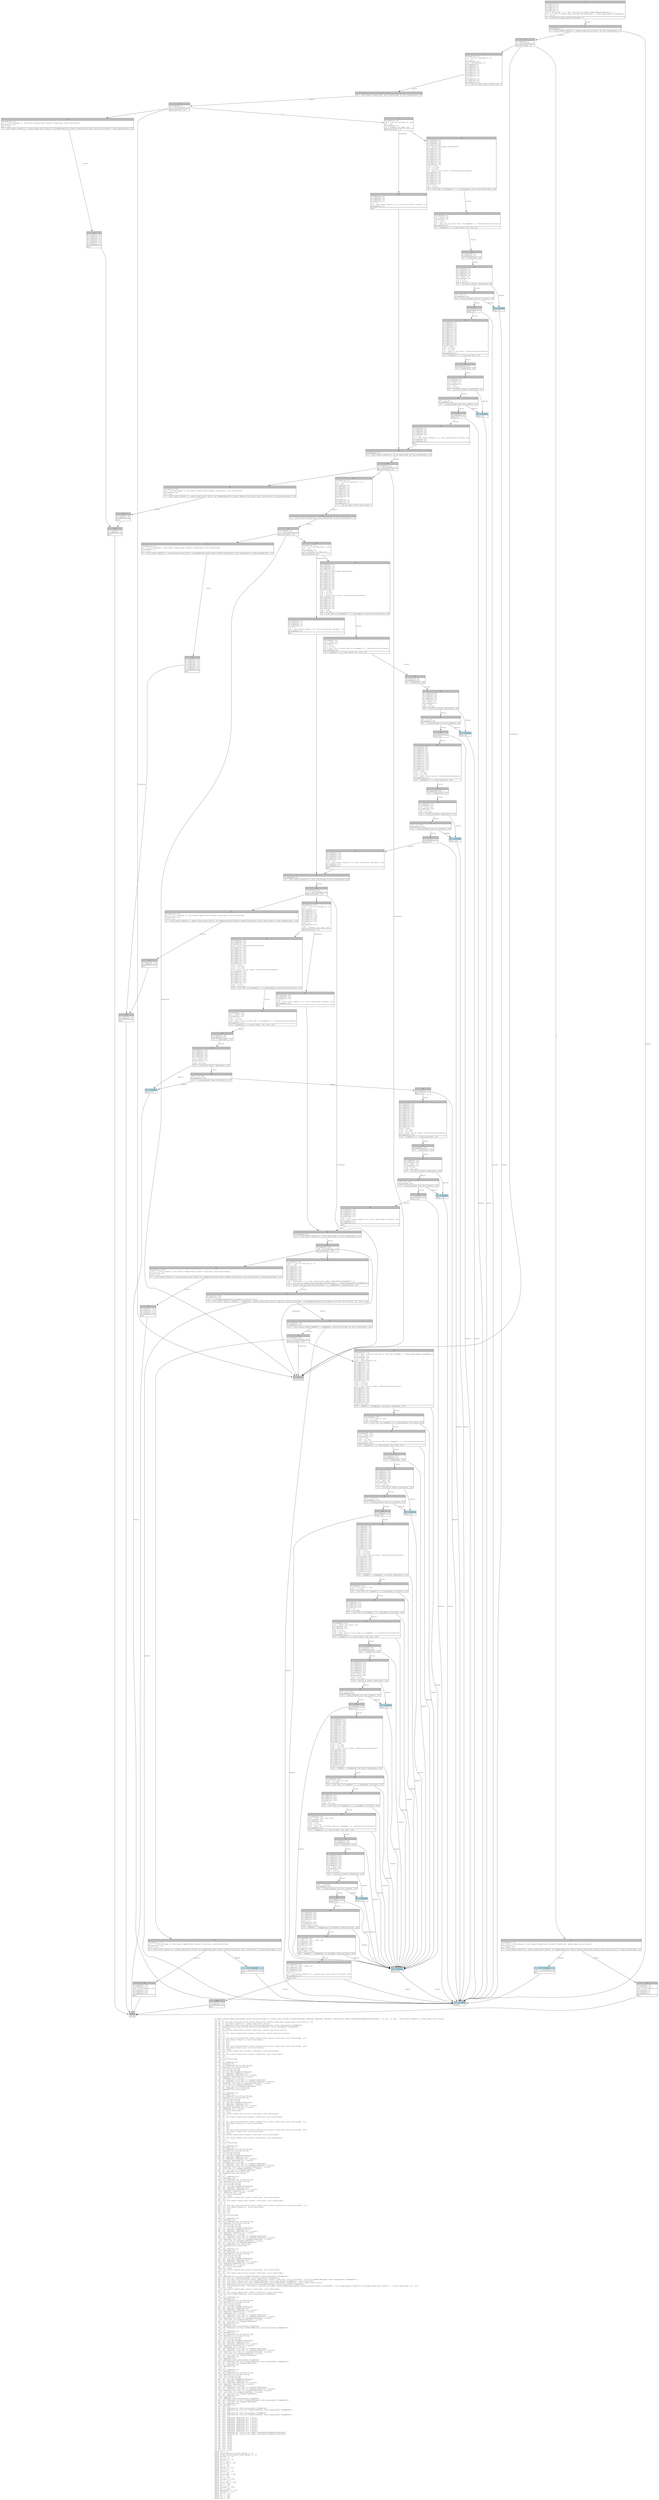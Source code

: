 digraph Mir_0_5611 {
    graph [fontname="Courier, monospace"];
    node [fontname="Courier, monospace"];
    edge [fontname="Courier, monospace"];
    label=<fn admin::handle_update_perp_market_unrealized_asset_weight(_1: anchor_lang::context::Context&lt;ReErased, ReErased, ReErased, ReErased, instructions::admin::AdminUpdatePerpMarket&lt;ReErased&gt;&gt;, _2: u32, _3: u32) -&gt; std::result::Result&lt;(), anchor_lang::error::Error&gt;<br align="left"/>let _4: ();<br align="left"/>let mut _5: std::ops::ControlFlow&lt;std::result::Result&lt;std::convert::Infallible, anchor_lang::error::Error&gt;, ()&gt;;<br align="left"/>let mut _6: std::result::Result&lt;(), anchor_lang::error::Error&gt;;<br align="left"/>let mut _7: &amp;ReErased anchor_lang::prelude::AccountLoader&lt;ReErased, state::perp_market::PerpMarket&gt;;<br align="left"/>let _8: &amp;ReErased anchor_lang::prelude::AccountLoader&lt;ReErased, state::perp_market::PerpMarket&gt;;<br align="left"/>let mut _9: isize;<br align="left"/>let _10: std::result::Result&lt;std::convert::Infallible, anchor_lang::error::Error&gt;;<br align="left"/>let mut _11: !;<br align="left"/>let mut _12: std::result::Result&lt;std::convert::Infallible, anchor_lang::error::Error&gt;;<br align="left"/>let _13: ();<br align="left"/>let _14: ();<br align="left"/>let mut _15: std::ops::ControlFlow&lt;std::result::Result&lt;std::convert::Infallible, error::ErrorCode&gt;, ()&gt;;<br align="left"/>let mut _16: std::result::Result&lt;(), error::ErrorCode&gt;;<br align="left"/>let mut _17: bool;<br align="left"/>let mut _18: u32;<br align="left"/>let mut _19: u32;<br align="left"/>let mut _20: std::ops::ControlFlow&lt;std::result::Result&lt;std::convert::Infallible, error::ErrorCode&gt;, u32&gt;;<br align="left"/>let mut _21: std::result::Result&lt;u32, error::ErrorCode&gt;;<br align="left"/>let mut _22: isize;<br align="left"/>let _23: std::result::Result&lt;std::convert::Infallible, error::ErrorCode&gt;;<br align="left"/>let mut _24: !;<br align="left"/>let mut _25: std::result::Result&lt;std::convert::Infallible, error::ErrorCode&gt;;<br align="left"/>let _26: u32;<br align="left"/>let mut _27: ();<br align="left"/>let _28: error::ErrorCode;<br align="left"/>let _29: ();<br align="left"/>let mut _30: &amp;ReErased str;<br align="left"/>let _31: &amp;ReErased str;<br align="left"/>let mut _32: &amp;ReErased std::string::String;<br align="left"/>let _33: &amp;ReErased std::string::String;<br align="left"/>let _34: std::string::String;<br align="left"/>let _35: std::string::String;<br align="left"/>let mut _36: std::fmt::Arguments&lt;ReErased&gt;;<br align="left"/>let mut _37: &amp;ReErased [&amp;ReErased str];<br align="left"/>let mut _38: &amp;ReErased [&amp;ReErased str; 2_usize];<br align="left"/>let _39: &amp;ReErased [&amp;ReErased str; 2_usize];<br align="left"/>let _40: [&amp;ReErased str; 2_usize];<br align="left"/>let mut _41: &amp;ReErased [core::fmt::rt::Argument&lt;ReErased&gt;];<br align="left"/>let mut _42: &amp;ReErased [core::fmt::rt::Argument&lt;ReErased&gt;; 1_usize];<br align="left"/>let _43: &amp;ReErased [core::fmt::rt::Argument&lt;ReErased&gt;; 1_usize];<br align="left"/>let _44: [core::fmt::rt::Argument&lt;ReErased&gt;; 1_usize];<br align="left"/>let mut _45: core::fmt::rt::Argument&lt;ReErased&gt;;<br align="left"/>let mut _46: &amp;ReErased error::ErrorCode;<br align="left"/>let _47: &amp;ReErased error::ErrorCode;<br align="left"/>let _48: ();<br align="left"/>let mut _49: &amp;ReErased str;<br align="left"/>let _50: &amp;ReErased str;<br align="left"/>let mut _51: &amp;ReErased std::string::String;<br align="left"/>let _52: &amp;ReErased std::string::String;<br align="left"/>let _53: std::string::String;<br align="left"/>let _54: std::string::String;<br align="left"/>let mut _55: std::fmt::Arguments&lt;ReErased&gt;;<br align="left"/>let mut _56: &amp;ReErased [&amp;ReErased str];<br align="left"/>let mut _57: &amp;ReErased [&amp;ReErased str; 1_usize];<br align="left"/>let _58: &amp;ReErased [&amp;ReErased str; 1_usize];<br align="left"/>let _59: [&amp;ReErased str; 1_usize];<br align="left"/>let mut _60: error::ErrorCode;<br align="left"/>let mut _61: isize;<br align="left"/>let _62: std::result::Result&lt;std::convert::Infallible, error::ErrorCode&gt;;<br align="left"/>let mut _63: !;<br align="left"/>let mut _64: std::result::Result&lt;std::convert::Infallible, error::ErrorCode&gt;;<br align="left"/>let _65: ();<br align="left"/>let _66: ();<br align="left"/>let mut _67: std::ops::ControlFlow&lt;std::result::Result&lt;std::convert::Infallible, error::ErrorCode&gt;, ()&gt;;<br align="left"/>let mut _68: std::result::Result&lt;(), error::ErrorCode&gt;;<br align="left"/>let mut _69: bool;<br align="left"/>let mut _70: u32;<br align="left"/>let mut _71: u32;<br align="left"/>let mut _72: std::ops::ControlFlow&lt;std::result::Result&lt;std::convert::Infallible, error::ErrorCode&gt;, u32&gt;;<br align="left"/>let mut _73: std::result::Result&lt;u32, error::ErrorCode&gt;;<br align="left"/>let mut _74: isize;<br align="left"/>let _75: std::result::Result&lt;std::convert::Infallible, error::ErrorCode&gt;;<br align="left"/>let mut _76: !;<br align="left"/>let mut _77: std::result::Result&lt;std::convert::Infallible, error::ErrorCode&gt;;<br align="left"/>let _78: u32;<br align="left"/>let mut _79: ();<br align="left"/>let _80: error::ErrorCode;<br align="left"/>let _81: ();<br align="left"/>let mut _82: &amp;ReErased str;<br align="left"/>let _83: &amp;ReErased str;<br align="left"/>let mut _84: &amp;ReErased std::string::String;<br align="left"/>let _85: &amp;ReErased std::string::String;<br align="left"/>let _86: std::string::String;<br align="left"/>let _87: std::string::String;<br align="left"/>let mut _88: std::fmt::Arguments&lt;ReErased&gt;;<br align="left"/>let mut _89: &amp;ReErased [&amp;ReErased str];<br align="left"/>let mut _90: &amp;ReErased [&amp;ReErased str; 2_usize];<br align="left"/>let _91: &amp;ReErased [&amp;ReErased str; 2_usize];<br align="left"/>let _92: [&amp;ReErased str; 2_usize];<br align="left"/>let mut _93: &amp;ReErased [core::fmt::rt::Argument&lt;ReErased&gt;];<br align="left"/>let mut _94: &amp;ReErased [core::fmt::rt::Argument&lt;ReErased&gt;; 1_usize];<br align="left"/>let _95: &amp;ReErased [core::fmt::rt::Argument&lt;ReErased&gt;; 1_usize];<br align="left"/>let _96: [core::fmt::rt::Argument&lt;ReErased&gt;; 1_usize];<br align="left"/>let mut _97: core::fmt::rt::Argument&lt;ReErased&gt;;<br align="left"/>let mut _98: &amp;ReErased error::ErrorCode;<br align="left"/>let _99: &amp;ReErased error::ErrorCode;<br align="left"/>let _100: ();<br align="left"/>let mut _101: &amp;ReErased str;<br align="left"/>let _102: &amp;ReErased str;<br align="left"/>let mut _103: &amp;ReErased std::string::String;<br align="left"/>let _104: &amp;ReErased std::string::String;<br align="left"/>let _105: std::string::String;<br align="left"/>let _106: std::string::String;<br align="left"/>let mut _107: std::fmt::Arguments&lt;ReErased&gt;;<br align="left"/>let mut _108: &amp;ReErased [&amp;ReErased str];<br align="left"/>let mut _109: &amp;ReErased [&amp;ReErased str; 1_usize];<br align="left"/>let _110: &amp;ReErased [&amp;ReErased str; 1_usize];<br align="left"/>let _111: [&amp;ReErased str; 1_usize];<br align="left"/>let mut _112: error::ErrorCode;<br align="left"/>let mut _113: isize;<br align="left"/>let _114: std::result::Result&lt;std::convert::Infallible, error::ErrorCode&gt;;<br align="left"/>let mut _115: !;<br align="left"/>let mut _116: std::result::Result&lt;std::convert::Infallible, error::ErrorCode&gt;;<br align="left"/>let _117: ();<br align="left"/>let _118: ();<br align="left"/>let mut _119: std::ops::ControlFlow&lt;std::result::Result&lt;std::convert::Infallible, error::ErrorCode&gt;, ()&gt;;<br align="left"/>let mut _120: std::result::Result&lt;(), error::ErrorCode&gt;;<br align="left"/>let mut _121: bool;<br align="left"/>let mut _122: u32;<br align="left"/>let mut _123: u32;<br align="left"/>let mut _124: ();<br align="left"/>let _125: error::ErrorCode;<br align="left"/>let _126: ();<br align="left"/>let mut _127: &amp;ReErased str;<br align="left"/>let _128: &amp;ReErased str;<br align="left"/>let mut _129: &amp;ReErased std::string::String;<br align="left"/>let _130: &amp;ReErased std::string::String;<br align="left"/>let _131: std::string::String;<br align="left"/>let _132: std::string::String;<br align="left"/>let mut _133: std::fmt::Arguments&lt;ReErased&gt;;<br align="left"/>let mut _134: &amp;ReErased [&amp;ReErased str];<br align="left"/>let mut _135: &amp;ReErased [&amp;ReErased str; 2_usize];<br align="left"/>let _136: &amp;ReErased [&amp;ReErased str; 2_usize];<br align="left"/>let _137: [&amp;ReErased str; 2_usize];<br align="left"/>let mut _138: &amp;ReErased [core::fmt::rt::Argument&lt;ReErased&gt;];<br align="left"/>let mut _139: &amp;ReErased [core::fmt::rt::Argument&lt;ReErased&gt;; 1_usize];<br align="left"/>let _140: &amp;ReErased [core::fmt::rt::Argument&lt;ReErased&gt;; 1_usize];<br align="left"/>let _141: [core::fmt::rt::Argument&lt;ReErased&gt;; 1_usize];<br align="left"/>let mut _142: core::fmt::rt::Argument&lt;ReErased&gt;;<br align="left"/>let mut _143: &amp;ReErased error::ErrorCode;<br align="left"/>let _144: &amp;ReErased error::ErrorCode;<br align="left"/>let _145: ();<br align="left"/>let mut _146: &amp;ReErased str;<br align="left"/>let _147: &amp;ReErased str;<br align="left"/>let mut _148: &amp;ReErased std::string::String;<br align="left"/>let _149: &amp;ReErased std::string::String;<br align="left"/>let _150: std::string::String;<br align="left"/>let _151: std::string::String;<br align="left"/>let mut _152: std::fmt::Arguments&lt;ReErased&gt;;<br align="left"/>let mut _153: &amp;ReErased [&amp;ReErased str];<br align="left"/>let mut _154: &amp;ReErased [&amp;ReErased str; 1_usize];<br align="left"/>let _155: &amp;ReErased [&amp;ReErased str; 1_usize];<br align="left"/>let _156: [&amp;ReErased str; 1_usize];<br align="left"/>let mut _157: error::ErrorCode;<br align="left"/>let mut _158: isize;<br align="left"/>let _159: std::result::Result&lt;std::convert::Infallible, error::ErrorCode&gt;;<br align="left"/>let mut _160: !;<br align="left"/>let mut _161: std::result::Result&lt;std::convert::Infallible, error::ErrorCode&gt;;<br align="left"/>let _162: ();<br align="left"/>let _163: &amp;ReErased mut std::cell::RefMut&lt;ReErased, state::perp_market::PerpMarket&gt;;<br align="left"/>let mut _164: std::cell::RefMut&lt;ReErased, state::perp_market::PerpMarket&gt;;<br align="left"/>let mut _165: std::ops::ControlFlow&lt;std::result::Result&lt;std::convert::Infallible, error::ErrorCode&gt;, std::cell::RefMut&lt;ReErased, state::perp_market::PerpMarket&gt;&gt;;<br align="left"/>let mut _166: std::result::Result&lt;std::cell::RefMut&lt;ReErased, state::perp_market::PerpMarket&gt;, error::ErrorCode&gt;;<br align="left"/>let mut _167: std::result::Result&lt;std::cell::RefMut&lt;ReErased, state::perp_market::PerpMarket&gt;, anchor_lang::error::Error&gt;;<br align="left"/>let mut _168: &amp;ReErased anchor_lang::prelude::AccountLoader&lt;ReErased, state::perp_market::PerpMarket&gt;;<br align="left"/>let mut _169: Closure(DefId(0:5612 ~ drift[d311]::instructions::admin::handle_update_perp_market_unrealized_asset_weight::{closure#0}), [i32, Binder(extern &quot;RustCall&quot; fn((anchor_lang::error::Error,)) -&gt; error::ErrorCode, []), ()]);<br align="left"/>let mut _170: isize;<br align="left"/>let _171: std::result::Result&lt;std::convert::Infallible, error::ErrorCode&gt;;<br align="left"/>let mut _172: !;<br align="left"/>let mut _173: std::result::Result&lt;std::convert::Infallible, error::ErrorCode&gt;;<br align="left"/>let _174: std::cell::RefMut&lt;ReErased, state::perp_market::PerpMarket&gt;;<br align="left"/>let _175: ();<br align="left"/>let mut _176: &amp;ReErased str;<br align="left"/>let _177: &amp;ReErased str;<br align="left"/>let mut _178: &amp;ReErased std::string::String;<br align="left"/>let _179: &amp;ReErased std::string::String;<br align="left"/>let _180: std::string::String;<br align="left"/>let _181: std::string::String;<br align="left"/>let mut _182: std::fmt::Arguments&lt;ReErased&gt;;<br align="left"/>let mut _183: &amp;ReErased [&amp;ReErased str];<br align="left"/>let mut _184: &amp;ReErased [&amp;ReErased str; 1_usize];<br align="left"/>let _185: &amp;ReErased [&amp;ReErased str; 1_usize];<br align="left"/>let _186: [&amp;ReErased str; 1_usize];<br align="left"/>let mut _187: &amp;ReErased [core::fmt::rt::Argument&lt;ReErased&gt;];<br align="left"/>let mut _188: &amp;ReErased [core::fmt::rt::Argument&lt;ReErased&gt;; 1_usize];<br align="left"/>let _189: &amp;ReErased [core::fmt::rt::Argument&lt;ReErased&gt;; 1_usize];<br align="left"/>let _190: [core::fmt::rt::Argument&lt;ReErased&gt;; 1_usize];<br align="left"/>let mut _191: core::fmt::rt::Argument&lt;ReErased&gt;;<br align="left"/>let mut _192: &amp;ReErased u16;<br align="left"/>let _193: &amp;ReErased u16;<br align="left"/>let _194: &amp;ReErased state::perp_market::PerpMarket;<br align="left"/>let mut _195: &amp;ReErased std::cell::RefMut&lt;ReErased, state::perp_market::PerpMarket&gt;;<br align="left"/>let _196: ();<br align="left"/>let mut _197: &amp;ReErased str;<br align="left"/>let _198: &amp;ReErased str;<br align="left"/>let mut _199: &amp;ReErased std::string::String;<br align="left"/>let _200: &amp;ReErased std::string::String;<br align="left"/>let _201: std::string::String;<br align="left"/>let _202: std::string::String;<br align="left"/>let mut _203: std::fmt::Arguments&lt;ReErased&gt;;<br align="left"/>let mut _204: &amp;ReErased [&amp;ReErased str];<br align="left"/>let mut _205: &amp;ReErased [&amp;ReErased str; 2_usize];<br align="left"/>let _206: &amp;ReErased [&amp;ReErased str; 2_usize];<br align="left"/>let _207: [&amp;ReErased str; 2_usize];<br align="left"/>let mut _208: &amp;ReErased [core::fmt::rt::Argument&lt;ReErased&gt;];<br align="left"/>let mut _209: &amp;ReErased [core::fmt::rt::Argument&lt;ReErased&gt;; 2_usize];<br align="left"/>let _210: &amp;ReErased [core::fmt::rt::Argument&lt;ReErased&gt;; 2_usize];<br align="left"/>let _211: [core::fmt::rt::Argument&lt;ReErased&gt;; 2_usize];<br align="left"/>let mut _212: core::fmt::rt::Argument&lt;ReErased&gt;;<br align="left"/>let mut _213: &amp;ReErased u32;<br align="left"/>let _214: &amp;ReErased u32;<br align="left"/>let _215: &amp;ReErased state::perp_market::PerpMarket;<br align="left"/>let mut _216: &amp;ReErased std::cell::RefMut&lt;ReErased, state::perp_market::PerpMarket&gt;;<br align="left"/>let mut _217: core::fmt::rt::Argument&lt;ReErased&gt;;<br align="left"/>let mut _218: &amp;ReErased u32;<br align="left"/>let _219: &amp;ReErased u32;<br align="left"/>let _220: ();<br align="left"/>let mut _221: &amp;ReErased str;<br align="left"/>let _222: &amp;ReErased str;<br align="left"/>let mut _223: &amp;ReErased std::string::String;<br align="left"/>let _224: &amp;ReErased std::string::String;<br align="left"/>let _225: std::string::String;<br align="left"/>let _226: std::string::String;<br align="left"/>let mut _227: std::fmt::Arguments&lt;ReErased&gt;;<br align="left"/>let mut _228: &amp;ReErased [&amp;ReErased str];<br align="left"/>let mut _229: &amp;ReErased [&amp;ReErased str; 2_usize];<br align="left"/>let _230: &amp;ReErased [&amp;ReErased str; 2_usize];<br align="left"/>let _231: [&amp;ReErased str; 2_usize];<br align="left"/>let mut _232: &amp;ReErased [core::fmt::rt::Argument&lt;ReErased&gt;];<br align="left"/>let mut _233: &amp;ReErased [core::fmt::rt::Argument&lt;ReErased&gt;; 2_usize];<br align="left"/>let _234: &amp;ReErased [core::fmt::rt::Argument&lt;ReErased&gt;; 2_usize];<br align="left"/>let _235: [core::fmt::rt::Argument&lt;ReErased&gt;; 2_usize];<br align="left"/>let mut _236: core::fmt::rt::Argument&lt;ReErased&gt;;<br align="left"/>let mut _237: &amp;ReErased u32;<br align="left"/>let _238: &amp;ReErased u32;<br align="left"/>let _239: &amp;ReErased state::perp_market::PerpMarket;<br align="left"/>let mut _240: &amp;ReErased std::cell::RefMut&lt;ReErased, state::perp_market::PerpMarket&gt;;<br align="left"/>let mut _241: core::fmt::rt::Argument&lt;ReErased&gt;;<br align="left"/>let mut _242: &amp;ReErased u32;<br align="left"/>let _243: &amp;ReErased u32;<br align="left"/>let mut _244: u32;<br align="left"/>let mut _245: &amp;ReErased mut state::perp_market::PerpMarket;<br align="left"/>let mut _246: &amp;ReErased mut std::cell::RefMut&lt;ReErased, state::perp_market::PerpMarket&gt;;<br align="left"/>let mut _247: u32;<br align="left"/>let mut _248: &amp;ReErased mut state::perp_market::PerpMarket;<br align="left"/>let mut _249: &amp;ReErased mut std::cell::RefMut&lt;ReErased, state::perp_market::PerpMarket&gt;;<br align="left"/>let mut _250: ();<br align="left"/>let mut _251: &amp;ReErased [&amp;ReErased str; 2_usize];<br align="left"/>let mut _252: &amp;ReErased [&amp;ReErased str; 2_usize];<br align="left"/>let mut _253: &amp;ReErased [&amp;ReErased str; 1_usize];<br align="left"/>let mut _254: &amp;ReErased [&amp;ReErased str; 1_usize];<br align="left"/>let mut _255: &amp;ReErased [&amp;ReErased str; 2_usize];<br align="left"/>let mut _256: &amp;ReErased [&amp;ReErased str; 1_usize];<br align="left"/>let mut _257: &amp;ReErased [&amp;ReErased str; 2_usize];<br align="left"/>let mut _258: &amp;ReErased [&amp;ReErased str; 1_usize];<br align="left"/>let mut _259: &amp;ReErased [&amp;ReErased str; 2_usize];<br align="left"/>let mut _260: &amp;ReErased mut instructions::admin::AdminUpdatePerpMarket&lt;ReErased&gt;;<br align="left"/>let mut _261: &amp;ReErased mut instructions::admin::AdminUpdatePerpMarket&lt;ReErased&gt;;<br align="left"/>let mut _262: isize;<br align="left"/>let mut _263: isize;<br align="left"/>let mut _264: isize;<br align="left"/>let mut _265: isize;<br align="left"/>let mut _266: isize;<br align="left"/>let mut _267: isize;<br align="left"/>let mut _268: isize;<br align="left"/>let mut _269: isize;<br align="left"/>let mut _270: isize;<br align="left"/>let mut _271: isize;<br align="left"/>debug ctx =&gt; _1;<br align="left"/>debug unrealized_initial_asset_weight =&gt; _2;<br align="left"/>debug unrealized_maintenance_asset_weight =&gt; _3;<br align="left"/>debug residual =&gt; _10;<br align="left"/>debug val =&gt; _13;<br align="left"/>debug residual =&gt; _23;<br align="left"/>debug val =&gt; _26;<br align="left"/>debug error_code =&gt; _28;<br align="left"/>debug res =&gt; _35;<br align="left"/>debug res =&gt; _54;<br align="left"/>debug residual =&gt; _62;<br align="left"/>debug val =&gt; _65;<br align="left"/>debug residual =&gt; _75;<br align="left"/>debug val =&gt; _78;<br align="left"/>debug error_code =&gt; _80;<br align="left"/>debug res =&gt; _87;<br align="left"/>debug res =&gt; _106;<br align="left"/>debug residual =&gt; _114;<br align="left"/>debug val =&gt; _117;<br align="left"/>debug error_code =&gt; _125;<br align="left"/>debug res =&gt; _132;<br align="left"/>debug res =&gt; _151;<br align="left"/>debug residual =&gt; _159;<br align="left"/>debug val =&gt; _162;<br align="left"/>debug perp_market =&gt; _163;<br align="left"/>debug residual =&gt; _171;<br align="left"/>debug val =&gt; _174;<br align="left"/>debug res =&gt; _181;<br align="left"/>debug res =&gt; _202;<br align="left"/>debug res =&gt; _226;<br align="left"/>>;
    bb0__0_5611 [shape="none", label=<<table border="0" cellborder="1" cellspacing="0"><tr><td bgcolor="gray" align="center" colspan="1">0</td></tr><tr><td align="left" balign="left">StorageLive(_4)<br/>StorageLive(_5)<br/>StorageLive(_6)<br/>StorageLive(_7)<br/>StorageLive(_8)<br/>_260 = deref_copy (_1.1: &amp;mut instructions::admin::AdminUpdatePerpMarket&lt;'_&gt;)<br/>_8 = &amp;((*_260).2: anchor_lang::prelude::AccountLoader&lt;'_, state::perp_market::PerpMarket&gt;)<br/>_7 = &amp;(*_8)<br/></td></tr><tr><td align="left">_6 = constraints::perp_market_valid(move _7)</td></tr></table>>];
    bb1__0_5611 [shape="none", label=<<table border="0" cellborder="1" cellspacing="0"><tr><td bgcolor="gray" align="center" colspan="1">1</td></tr><tr><td align="left" balign="left">StorageDead(_7)<br/></td></tr><tr><td align="left">_5 = &lt;std::result::Result&lt;(), anchor_lang::error::Error&gt; as Try&gt;::branch(move _6)</td></tr></table>>];
    bb2__0_5611 [shape="none", label=<<table border="0" cellborder="1" cellspacing="0"><tr><td bgcolor="gray" align="center" colspan="1">2</td></tr><tr><td align="left" balign="left">StorageDead(_6)<br/>_9 = discriminant(_5)<br/></td></tr><tr><td align="left">switchInt(move _9)</td></tr></table>>];
    bb3__0_5611 [shape="none", label=<<table border="0" cellborder="1" cellspacing="0"><tr><td bgcolor="gray" align="center" colspan="1">3</td></tr><tr><td align="left" balign="left">StorageLive(_13)<br/>_13 = ((_5 as Continue).0: ())<br/>_4 = _13<br/>StorageDead(_13)<br/>_262 = discriminant(_5)<br/>StorageDead(_8)<br/>StorageDead(_5)<br/>StorageDead(_4)<br/>StorageLive(_14)<br/>StorageLive(_15)<br/>StorageLive(_16)<br/>StorageLive(_17)<br/>StorageLive(_18)<br/>_18 = _2<br/>StorageLive(_19)<br/>StorageLive(_20)<br/>StorageLive(_21)<br/></td></tr><tr><td align="left">_21 = &lt;u32 as Cast&gt;::cast::&lt;u32&gt;(const _)</td></tr></table>>];
    bb4__0_5611 [shape="none", label=<<table border="0" cellborder="1" cellspacing="0"><tr><td bgcolor="gray" align="center" colspan="1">4</td></tr><tr><td align="left">unreachable</td></tr></table>>];
    bb5__0_5611 [shape="none", label=<<table border="0" cellborder="1" cellspacing="0"><tr><td bgcolor="gray" align="center" colspan="1">5</td></tr><tr><td align="left" balign="left">StorageLive(_10)<br/>_10 = move ((_5 as Break).0: std::result::Result&lt;std::convert::Infallible, anchor_lang::error::Error&gt;)<br/>StorageLive(_12)<br/>_12 = move _10<br/></td></tr><tr><td align="left">_0 = &lt;std::result::Result&lt;(), anchor_lang::error::Error&gt; as FromResidual&lt;std::result::Result&lt;Infallible, anchor_lang::error::Error&gt;&gt;&gt;::from_residual(move _12)</td></tr></table>>];
    bb6__0_5611 [shape="none", label=<<table border="0" cellborder="1" cellspacing="0"><tr><td bgcolor="gray" align="center" colspan="1">6</td></tr><tr><td align="left" balign="left">StorageDead(_12)<br/>StorageDead(_10)<br/>_268 = discriminant(_5)<br/>StorageDead(_8)<br/>StorageDead(_5)<br/>StorageDead(_4)<br/></td></tr><tr><td align="left">goto</td></tr></table>>];
    bb7__0_5611 [shape="none", label=<<table border="0" cellborder="1" cellspacing="0"><tr><td bgcolor="gray" align="center" colspan="1">7</td></tr><tr><td align="left">_20 = &lt;std::result::Result&lt;u32, error::ErrorCode&gt; as Try&gt;::branch(move _21)</td></tr></table>>];
    bb8__0_5611 [shape="none", label=<<table border="0" cellborder="1" cellspacing="0"><tr><td bgcolor="gray" align="center" colspan="1">8</td></tr><tr><td align="left" balign="left">StorageDead(_21)<br/>_22 = discriminant(_20)<br/></td></tr><tr><td align="left">switchInt(move _22)</td></tr></table>>];
    bb9__0_5611 [shape="none", label=<<table border="0" cellborder="1" cellspacing="0"><tr><td bgcolor="gray" align="center" colspan="1">9</td></tr><tr><td align="left" balign="left">StorageLive(_26)<br/>_26 = ((_20 as Continue).0: u32)<br/>_19 = _26<br/>StorageDead(_26)<br/>_17 = Le(move _18, move _19)<br/></td></tr><tr><td align="left">switchInt(move _17)</td></tr></table>>];
    bb10__0_5611 [shape="none", label=<<table border="0" cellborder="1" cellspacing="0"><tr><td bgcolor="gray" align="center" colspan="1">10</td></tr><tr><td align="left" balign="left">StorageLive(_23)<br/>_23 = ((_20 as Break).0: std::result::Result&lt;std::convert::Infallible, error::ErrorCode&gt;)<br/>StorageLive(_25)<br/>_25 = _23<br/></td></tr><tr><td align="left">_0 = &lt;std::result::Result&lt;(), anchor_lang::error::Error&gt; as FromResidual&lt;std::result::Result&lt;Infallible, error::ErrorCode&gt;&gt;&gt;::from_residual(move _25)</td></tr></table>>];
    bb11__0_5611 [shape="none", label=<<table border="0" cellborder="1" cellspacing="0"><tr><td bgcolor="gray" align="center" colspan="1">11</td></tr><tr><td align="left" balign="left">StorageDead(_25)<br/>StorageDead(_23)<br/>StorageDead(_20)<br/>StorageDead(_19)<br/>StorageDead(_18)<br/>StorageDead(_17)<br/>StorageDead(_16)<br/></td></tr><tr><td align="left">goto</td></tr></table>>];
    bb12__0_5611 [shape="none", label=<<table border="0" cellborder="1" cellspacing="0"><tr><td bgcolor="gray" align="center" colspan="1">12</td></tr><tr><td align="left" balign="left">StorageDead(_20)<br/>StorageDead(_19)<br/>StorageDead(_18)<br/>StorageLive(_27)<br/>_27 = ()<br/>_16 = std::result::Result::&lt;(), error::ErrorCode&gt;::Ok(move _27)<br/>StorageDead(_27)<br/></td></tr><tr><td align="left">goto</td></tr></table>>];
    bb13__0_5611 [shape="none", label=<<table border="0" cellborder="1" cellspacing="0"><tr><td bgcolor="gray" align="center" colspan="1">13</td></tr><tr><td align="left" balign="left">StorageDead(_20)<br/>StorageDead(_19)<br/>StorageDead(_18)<br/>StorageLive(_28)<br/>_28 = error::ErrorCode::DefaultError<br/>StorageLive(_29)<br/>StorageLive(_30)<br/>StorageLive(_31)<br/>StorageLive(_32)<br/>StorageLive(_33)<br/>StorageLive(_34)<br/>StorageLive(_35)<br/>StorageLive(_36)<br/>StorageLive(_37)<br/>StorageLive(_38)<br/>StorageLive(_39)<br/>_259 = const _<br/>_39 = &amp;(*_259)<br/>_38 = &amp;(*_39)<br/>_37 = move _38 as &amp;[&amp;str] (PointerCoercion(Unsize))<br/>StorageDead(_38)<br/>StorageLive(_41)<br/>StorageLive(_42)<br/>StorageLive(_43)<br/>StorageLive(_44)<br/>StorageLive(_45)<br/>StorageLive(_46)<br/>StorageLive(_47)<br/>_47 = &amp;_28<br/>_46 = &amp;(*_47)<br/></td></tr><tr><td align="left">_45 = core::fmt::rt::Argument::&lt;'_&gt;::new_display::&lt;error::ErrorCode&gt;(move _46)</td></tr></table>>];
    bb14__0_5611 [shape="none", label=<<table border="0" cellborder="1" cellspacing="0"><tr><td bgcolor="gray" align="center" colspan="1">14</td></tr><tr><td align="left" balign="left">StorageDead(_46)<br/>_44 = [move _45]<br/>StorageDead(_45)<br/>_43 = &amp;_44<br/>_42 = &amp;(*_43)<br/>_41 = move _42 as &amp;[core::fmt::rt::Argument&lt;'_&gt;] (PointerCoercion(Unsize))<br/>StorageDead(_42)<br/></td></tr><tr><td align="left">_36 = Arguments::&lt;'_&gt;::new_v1(move _37, move _41)</td></tr></table>>];
    bb15__0_5611 [shape="none", label=<<table border="0" cellborder="1" cellspacing="0"><tr><td bgcolor="gray" align="center" colspan="1">15</td></tr><tr><td align="left" balign="left">StorageDead(_41)<br/>StorageDead(_37)<br/></td></tr><tr><td align="left">_35 = format(move _36)</td></tr></table>>];
    bb16__0_5611 [shape="none", label=<<table border="0" cellborder="1" cellspacing="0"><tr><td bgcolor="gray" align="center" colspan="1">16</td></tr><tr><td align="left" balign="left">StorageDead(_36)<br/>StorageDead(_47)<br/>StorageDead(_44)<br/>StorageDead(_43)<br/>StorageDead(_39)<br/>_34 = move _35<br/>StorageDead(_35)<br/>_33 = &amp;_34<br/>_32 = &amp;(*_33)<br/></td></tr><tr><td align="left">_31 = &lt;String as Deref&gt;::deref(move _32)</td></tr></table>>];
    bb17__0_5611 [shape="none", label=<<table border="0" cellborder="1" cellspacing="0"><tr><td bgcolor="gray" align="center" colspan="1">17</td></tr><tr><td align="left" balign="left">_30 = &amp;(*_31)<br/>StorageDead(_32)<br/></td></tr><tr><td align="left">_29 = solana_program::log::sol_log(move _30)</td></tr></table>>];
    bb18__0_5611 [shape="none", label=<<table border="0" cellborder="1" cellspacing="0"><tr><td bgcolor="gray" align="center" colspan="1">18</td></tr><tr><td align="left" balign="left">StorageDead(_30)<br/></td></tr><tr><td align="left">drop(_34)</td></tr></table>>];
    bb19__0_5611 [shape="none", label=<<table border="0" cellborder="1" cellspacing="0"><tr><td bgcolor="gray" align="center" colspan="1">19</td></tr><tr><td align="left" balign="left">StorageDead(_34)<br/>StorageDead(_33)<br/>StorageDead(_31)<br/>StorageDead(_29)<br/>StorageLive(_48)<br/>StorageLive(_49)<br/>StorageLive(_50)<br/>StorageLive(_51)<br/>StorageLive(_52)<br/>StorageLive(_53)<br/>StorageLive(_54)<br/>StorageLive(_55)<br/>StorageLive(_56)<br/>StorageLive(_57)<br/>StorageLive(_58)<br/>_258 = const _<br/>_58 = &amp;(*_258)<br/>_57 = &amp;(*_58)<br/>_56 = move _57 as &amp;[&amp;str] (PointerCoercion(Unsize))<br/>StorageDead(_57)<br/></td></tr><tr><td align="left">_55 = Arguments::&lt;'_&gt;::new_const(move _56)</td></tr></table>>];
    bb20__0_5611 [shape="none", label=<<table border="0" cellborder="1" cellspacing="0"><tr><td bgcolor="gray" align="center" colspan="1">20</td></tr><tr><td align="left" balign="left">StorageDead(_56)<br/></td></tr><tr><td align="left">_54 = format(move _55)</td></tr></table>>];
    bb21__0_5611 [shape="none", label=<<table border="0" cellborder="1" cellspacing="0"><tr><td bgcolor="gray" align="center" colspan="1">21</td></tr><tr><td align="left" balign="left">StorageDead(_55)<br/>StorageDead(_58)<br/>_53 = move _54<br/>StorageDead(_54)<br/>_52 = &amp;_53<br/>_51 = &amp;(*_52)<br/></td></tr><tr><td align="left">_50 = &lt;String as Deref&gt;::deref(move _51)</td></tr></table>>];
    bb22__0_5611 [shape="none", label=<<table border="0" cellborder="1" cellspacing="0"><tr><td bgcolor="gray" align="center" colspan="1">22</td></tr><tr><td align="left" balign="left">_49 = &amp;(*_50)<br/>StorageDead(_51)<br/></td></tr><tr><td align="left">_48 = solana_program::log::sol_log(move _49)</td></tr></table>>];
    bb23__0_5611 [shape="none", label=<<table border="0" cellborder="1" cellspacing="0"><tr><td bgcolor="gray" align="center" colspan="1">23</td></tr><tr><td align="left" balign="left">StorageDead(_49)<br/></td></tr><tr><td align="left">drop(_53)</td></tr></table>>];
    bb24__0_5611 [shape="none", label=<<table border="0" cellborder="1" cellspacing="0"><tr><td bgcolor="gray" align="center" colspan="1">24</td></tr><tr><td align="left" balign="left">StorageDead(_53)<br/>StorageDead(_52)<br/>StorageDead(_50)<br/>StorageDead(_48)<br/>StorageLive(_60)<br/>_60 = _28<br/>_16 = std::result::Result::&lt;(), error::ErrorCode&gt;::Err(move _60)<br/>StorageDead(_60)<br/>StorageDead(_28)<br/></td></tr><tr><td align="left">goto</td></tr></table>>];
    bb25__0_5611 [shape="none", label=<<table border="0" cellborder="1" cellspacing="0"><tr><td bgcolor="gray" align="center" colspan="1">25</td></tr><tr><td align="left" balign="left">StorageDead(_17)<br/></td></tr><tr><td align="left">_15 = &lt;std::result::Result&lt;(), error::ErrorCode&gt; as Try&gt;::branch(move _16)</td></tr></table>>];
    bb26__0_5611 [shape="none", label=<<table border="0" cellborder="1" cellspacing="0"><tr><td bgcolor="gray" align="center" colspan="1">26</td></tr><tr><td align="left" balign="left">StorageDead(_16)<br/>_61 = discriminant(_15)<br/></td></tr><tr><td align="left">switchInt(move _61)</td></tr></table>>];
    bb27__0_5611 [shape="none", label=<<table border="0" cellborder="1" cellspacing="0"><tr><td bgcolor="gray" align="center" colspan="1">27</td></tr><tr><td align="left" balign="left">StorageLive(_65)<br/>_65 = ((_15 as Continue).0: ())<br/>_14 = _65<br/>StorageDead(_65)<br/>StorageDead(_15)<br/>StorageDead(_14)<br/>StorageLive(_66)<br/>StorageLive(_67)<br/>StorageLive(_68)<br/>StorageLive(_69)<br/>StorageLive(_70)<br/>_70 = _3<br/>StorageLive(_71)<br/>StorageLive(_72)<br/>StorageLive(_73)<br/></td></tr><tr><td align="left">_73 = &lt;u32 as Cast&gt;::cast::&lt;u32&gt;(const _)</td></tr></table>>];
    bb28__0_5611 [shape="none", label=<<table border="0" cellborder="1" cellspacing="0"><tr><td bgcolor="gray" align="center" colspan="1">28</td></tr><tr><td align="left" balign="left">StorageLive(_62)<br/>_62 = ((_15 as Break).0: std::result::Result&lt;std::convert::Infallible, error::ErrorCode&gt;)<br/>StorageLive(_64)<br/>_64 = _62<br/></td></tr><tr><td align="left">_0 = &lt;std::result::Result&lt;(), anchor_lang::error::Error&gt; as FromResidual&lt;std::result::Result&lt;Infallible, error::ErrorCode&gt;&gt;&gt;::from_residual(move _64)</td></tr></table>>];
    bb29__0_5611 [shape="none", label=<<table border="0" cellborder="1" cellspacing="0"><tr><td bgcolor="gray" align="center" colspan="1">29</td></tr><tr><td align="left" balign="left">StorageDead(_64)<br/>StorageDead(_62)<br/></td></tr><tr><td align="left">goto</td></tr></table>>];
    bb30__0_5611 [shape="none", label=<<table border="0" cellborder="1" cellspacing="0"><tr><td bgcolor="gray" align="center" colspan="1">30</td></tr><tr><td align="left">_72 = &lt;std::result::Result&lt;u32, error::ErrorCode&gt; as Try&gt;::branch(move _73)</td></tr></table>>];
    bb31__0_5611 [shape="none", label=<<table border="0" cellborder="1" cellspacing="0"><tr><td bgcolor="gray" align="center" colspan="1">31</td></tr><tr><td align="left" balign="left">StorageDead(_73)<br/>_74 = discriminant(_72)<br/></td></tr><tr><td align="left">switchInt(move _74)</td></tr></table>>];
    bb32__0_5611 [shape="none", label=<<table border="0" cellborder="1" cellspacing="0"><tr><td bgcolor="gray" align="center" colspan="1">32</td></tr><tr><td align="left" balign="left">StorageLive(_78)<br/>_78 = ((_72 as Continue).0: u32)<br/>_71 = _78<br/>StorageDead(_78)<br/>_69 = Le(move _70, move _71)<br/></td></tr><tr><td align="left">switchInt(move _69)</td></tr></table>>];
    bb33__0_5611 [shape="none", label=<<table border="0" cellborder="1" cellspacing="0"><tr><td bgcolor="gray" align="center" colspan="1">33</td></tr><tr><td align="left" balign="left">StorageLive(_75)<br/>_75 = ((_72 as Break).0: std::result::Result&lt;std::convert::Infallible, error::ErrorCode&gt;)<br/>StorageLive(_77)<br/>_77 = _75<br/></td></tr><tr><td align="left">_0 = &lt;std::result::Result&lt;(), anchor_lang::error::Error&gt; as FromResidual&lt;std::result::Result&lt;Infallible, error::ErrorCode&gt;&gt;&gt;::from_residual(move _77)</td></tr></table>>];
    bb34__0_5611 [shape="none", label=<<table border="0" cellborder="1" cellspacing="0"><tr><td bgcolor="gray" align="center" colspan="1">34</td></tr><tr><td align="left" balign="left">StorageDead(_77)<br/>StorageDead(_75)<br/>StorageDead(_72)<br/>StorageDead(_71)<br/>StorageDead(_70)<br/>StorageDead(_69)<br/>StorageDead(_68)<br/></td></tr><tr><td align="left">goto</td></tr></table>>];
    bb35__0_5611 [shape="none", label=<<table border="0" cellborder="1" cellspacing="0"><tr><td bgcolor="gray" align="center" colspan="1">35</td></tr><tr><td align="left" balign="left">StorageDead(_72)<br/>StorageDead(_71)<br/>StorageDead(_70)<br/>StorageLive(_79)<br/>_79 = ()<br/>_68 = std::result::Result::&lt;(), error::ErrorCode&gt;::Ok(move _79)<br/>StorageDead(_79)<br/></td></tr><tr><td align="left">goto</td></tr></table>>];
    bb36__0_5611 [shape="none", label=<<table border="0" cellborder="1" cellspacing="0"><tr><td bgcolor="gray" align="center" colspan="1">36</td></tr><tr><td align="left" balign="left">StorageDead(_72)<br/>StorageDead(_71)<br/>StorageDead(_70)<br/>StorageLive(_80)<br/>_80 = error::ErrorCode::DefaultError<br/>StorageLive(_81)<br/>StorageLive(_82)<br/>StorageLive(_83)<br/>StorageLive(_84)<br/>StorageLive(_85)<br/>StorageLive(_86)<br/>StorageLive(_87)<br/>StorageLive(_88)<br/>StorageLive(_89)<br/>StorageLive(_90)<br/>StorageLive(_91)<br/>_257 = const _<br/>_91 = &amp;(*_257)<br/>_90 = &amp;(*_91)<br/>_89 = move _90 as &amp;[&amp;str] (PointerCoercion(Unsize))<br/>StorageDead(_90)<br/>StorageLive(_93)<br/>StorageLive(_94)<br/>StorageLive(_95)<br/>StorageLive(_96)<br/>StorageLive(_97)<br/>StorageLive(_98)<br/>StorageLive(_99)<br/>_99 = &amp;_80<br/>_98 = &amp;(*_99)<br/></td></tr><tr><td align="left">_97 = core::fmt::rt::Argument::&lt;'_&gt;::new_display::&lt;error::ErrorCode&gt;(move _98)</td></tr></table>>];
    bb37__0_5611 [shape="none", label=<<table border="0" cellborder="1" cellspacing="0"><tr><td bgcolor="gray" align="center" colspan="1">37</td></tr><tr><td align="left" balign="left">StorageDead(_98)<br/>_96 = [move _97]<br/>StorageDead(_97)<br/>_95 = &amp;_96<br/>_94 = &amp;(*_95)<br/>_93 = move _94 as &amp;[core::fmt::rt::Argument&lt;'_&gt;] (PointerCoercion(Unsize))<br/>StorageDead(_94)<br/></td></tr><tr><td align="left">_88 = Arguments::&lt;'_&gt;::new_v1(move _89, move _93)</td></tr></table>>];
    bb38__0_5611 [shape="none", label=<<table border="0" cellborder="1" cellspacing="0"><tr><td bgcolor="gray" align="center" colspan="1">38</td></tr><tr><td align="left" balign="left">StorageDead(_93)<br/>StorageDead(_89)<br/></td></tr><tr><td align="left">_87 = format(move _88)</td></tr></table>>];
    bb39__0_5611 [shape="none", label=<<table border="0" cellborder="1" cellspacing="0"><tr><td bgcolor="gray" align="center" colspan="1">39</td></tr><tr><td align="left" balign="left">StorageDead(_88)<br/>StorageDead(_99)<br/>StorageDead(_96)<br/>StorageDead(_95)<br/>StorageDead(_91)<br/>_86 = move _87<br/>StorageDead(_87)<br/>_85 = &amp;_86<br/>_84 = &amp;(*_85)<br/></td></tr><tr><td align="left">_83 = &lt;String as Deref&gt;::deref(move _84)</td></tr></table>>];
    bb40__0_5611 [shape="none", label=<<table border="0" cellborder="1" cellspacing="0"><tr><td bgcolor="gray" align="center" colspan="1">40</td></tr><tr><td align="left" balign="left">_82 = &amp;(*_83)<br/>StorageDead(_84)<br/></td></tr><tr><td align="left">_81 = solana_program::log::sol_log(move _82)</td></tr></table>>];
    bb41__0_5611 [shape="none", label=<<table border="0" cellborder="1" cellspacing="0"><tr><td bgcolor="gray" align="center" colspan="1">41</td></tr><tr><td align="left" balign="left">StorageDead(_82)<br/></td></tr><tr><td align="left">drop(_86)</td></tr></table>>];
    bb42__0_5611 [shape="none", label=<<table border="0" cellborder="1" cellspacing="0"><tr><td bgcolor="gray" align="center" colspan="1">42</td></tr><tr><td align="left" balign="left">StorageDead(_86)<br/>StorageDead(_85)<br/>StorageDead(_83)<br/>StorageDead(_81)<br/>StorageLive(_100)<br/>StorageLive(_101)<br/>StorageLive(_102)<br/>StorageLive(_103)<br/>StorageLive(_104)<br/>StorageLive(_105)<br/>StorageLive(_106)<br/>StorageLive(_107)<br/>StorageLive(_108)<br/>StorageLive(_109)<br/>StorageLive(_110)<br/>_256 = const _<br/>_110 = &amp;(*_256)<br/>_109 = &amp;(*_110)<br/>_108 = move _109 as &amp;[&amp;str] (PointerCoercion(Unsize))<br/>StorageDead(_109)<br/></td></tr><tr><td align="left">_107 = Arguments::&lt;'_&gt;::new_const(move _108)</td></tr></table>>];
    bb43__0_5611 [shape="none", label=<<table border="0" cellborder="1" cellspacing="0"><tr><td bgcolor="gray" align="center" colspan="1">43</td></tr><tr><td align="left" balign="left">StorageDead(_108)<br/></td></tr><tr><td align="left">_106 = format(move _107)</td></tr></table>>];
    bb44__0_5611 [shape="none", label=<<table border="0" cellborder="1" cellspacing="0"><tr><td bgcolor="gray" align="center" colspan="1">44</td></tr><tr><td align="left" balign="left">StorageDead(_107)<br/>StorageDead(_110)<br/>_105 = move _106<br/>StorageDead(_106)<br/>_104 = &amp;_105<br/>_103 = &amp;(*_104)<br/></td></tr><tr><td align="left">_102 = &lt;String as Deref&gt;::deref(move _103)</td></tr></table>>];
    bb45__0_5611 [shape="none", label=<<table border="0" cellborder="1" cellspacing="0"><tr><td bgcolor="gray" align="center" colspan="1">45</td></tr><tr><td align="left" balign="left">_101 = &amp;(*_102)<br/>StorageDead(_103)<br/></td></tr><tr><td align="left">_100 = solana_program::log::sol_log(move _101)</td></tr></table>>];
    bb46__0_5611 [shape="none", label=<<table border="0" cellborder="1" cellspacing="0"><tr><td bgcolor="gray" align="center" colspan="1">46</td></tr><tr><td align="left" balign="left">StorageDead(_101)<br/></td></tr><tr><td align="left">drop(_105)</td></tr></table>>];
    bb47__0_5611 [shape="none", label=<<table border="0" cellborder="1" cellspacing="0"><tr><td bgcolor="gray" align="center" colspan="1">47</td></tr><tr><td align="left" balign="left">StorageDead(_105)<br/>StorageDead(_104)<br/>StorageDead(_102)<br/>StorageDead(_100)<br/>StorageLive(_112)<br/>_112 = _80<br/>_68 = std::result::Result::&lt;(), error::ErrorCode&gt;::Err(move _112)<br/>StorageDead(_112)<br/>StorageDead(_80)<br/></td></tr><tr><td align="left">goto</td></tr></table>>];
    bb48__0_5611 [shape="none", label=<<table border="0" cellborder="1" cellspacing="0"><tr><td bgcolor="gray" align="center" colspan="1">48</td></tr><tr><td align="left" balign="left">StorageDead(_69)<br/></td></tr><tr><td align="left">_67 = &lt;std::result::Result&lt;(), error::ErrorCode&gt; as Try&gt;::branch(move _68)</td></tr></table>>];
    bb49__0_5611 [shape="none", label=<<table border="0" cellborder="1" cellspacing="0"><tr><td bgcolor="gray" align="center" colspan="1">49</td></tr><tr><td align="left" balign="left">StorageDead(_68)<br/>_113 = discriminant(_67)<br/></td></tr><tr><td align="left">switchInt(move _113)</td></tr></table>>];
    bb50__0_5611 [shape="none", label=<<table border="0" cellborder="1" cellspacing="0"><tr><td bgcolor="gray" align="center" colspan="1">50</td></tr><tr><td align="left" balign="left">StorageLive(_117)<br/>_117 = ((_67 as Continue).0: ())<br/>_66 = _117<br/>StorageDead(_117)<br/>StorageDead(_67)<br/>StorageDead(_66)<br/>StorageLive(_118)<br/>StorageLive(_119)<br/>StorageLive(_120)<br/>StorageLive(_121)<br/>StorageLive(_122)<br/>_122 = _2<br/>StorageLive(_123)<br/>_123 = _3<br/>_121 = Le(move _122, move _123)<br/></td></tr><tr><td align="left">switchInt(move _121)</td></tr></table>>];
    bb51__0_5611 [shape="none", label=<<table border="0" cellborder="1" cellspacing="0"><tr><td bgcolor="gray" align="center" colspan="1">51</td></tr><tr><td align="left" balign="left">StorageLive(_114)<br/>_114 = ((_67 as Break).0: std::result::Result&lt;std::convert::Infallible, error::ErrorCode&gt;)<br/>StorageLive(_116)<br/>_116 = _114<br/></td></tr><tr><td align="left">_0 = &lt;std::result::Result&lt;(), anchor_lang::error::Error&gt; as FromResidual&lt;std::result::Result&lt;Infallible, error::ErrorCode&gt;&gt;&gt;::from_residual(move _116)</td></tr></table>>];
    bb52__0_5611 [shape="none", label=<<table border="0" cellborder="1" cellspacing="0"><tr><td bgcolor="gray" align="center" colspan="1">52</td></tr><tr><td align="left" balign="left">StorageDead(_116)<br/>StorageDead(_114)<br/></td></tr><tr><td align="left">goto</td></tr></table>>];
    bb53__0_5611 [shape="none", label=<<table border="0" cellborder="1" cellspacing="0"><tr><td bgcolor="gray" align="center" colspan="1">53</td></tr><tr><td align="left" balign="left">StorageDead(_123)<br/>StorageDead(_122)<br/>StorageLive(_124)<br/>_124 = ()<br/>_120 = std::result::Result::&lt;(), error::ErrorCode&gt;::Ok(move _124)<br/>StorageDead(_124)<br/></td></tr><tr><td align="left">goto</td></tr></table>>];
    bb54__0_5611 [shape="none", label=<<table border="0" cellborder="1" cellspacing="0"><tr><td bgcolor="gray" align="center" colspan="1">54</td></tr><tr><td align="left" balign="left">StorageDead(_123)<br/>StorageDead(_122)<br/>StorageLive(_125)<br/>_125 = error::ErrorCode::DefaultError<br/>StorageLive(_126)<br/>StorageLive(_127)<br/>StorageLive(_128)<br/>StorageLive(_129)<br/>StorageLive(_130)<br/>StorageLive(_131)<br/>StorageLive(_132)<br/>StorageLive(_133)<br/>StorageLive(_134)<br/>StorageLive(_135)<br/>StorageLive(_136)<br/>_255 = const _<br/>_136 = &amp;(*_255)<br/>_135 = &amp;(*_136)<br/>_134 = move _135 as &amp;[&amp;str] (PointerCoercion(Unsize))<br/>StorageDead(_135)<br/>StorageLive(_138)<br/>StorageLive(_139)<br/>StorageLive(_140)<br/>StorageLive(_141)<br/>StorageLive(_142)<br/>StorageLive(_143)<br/>StorageLive(_144)<br/>_144 = &amp;_125<br/>_143 = &amp;(*_144)<br/></td></tr><tr><td align="left">_142 = core::fmt::rt::Argument::&lt;'_&gt;::new_display::&lt;error::ErrorCode&gt;(move _143)</td></tr></table>>];
    bb55__0_5611 [shape="none", label=<<table border="0" cellborder="1" cellspacing="0"><tr><td bgcolor="gray" align="center" colspan="1">55</td></tr><tr><td align="left" balign="left">StorageDead(_143)<br/>_141 = [move _142]<br/>StorageDead(_142)<br/>_140 = &amp;_141<br/>_139 = &amp;(*_140)<br/>_138 = move _139 as &amp;[core::fmt::rt::Argument&lt;'_&gt;] (PointerCoercion(Unsize))<br/>StorageDead(_139)<br/></td></tr><tr><td align="left">_133 = Arguments::&lt;'_&gt;::new_v1(move _134, move _138)</td></tr></table>>];
    bb56__0_5611 [shape="none", label=<<table border="0" cellborder="1" cellspacing="0"><tr><td bgcolor="gray" align="center" colspan="1">56</td></tr><tr><td align="left" balign="left">StorageDead(_138)<br/>StorageDead(_134)<br/></td></tr><tr><td align="left">_132 = format(move _133)</td></tr></table>>];
    bb57__0_5611 [shape="none", label=<<table border="0" cellborder="1" cellspacing="0"><tr><td bgcolor="gray" align="center" colspan="1">57</td></tr><tr><td align="left" balign="left">StorageDead(_133)<br/>StorageDead(_144)<br/>StorageDead(_141)<br/>StorageDead(_140)<br/>StorageDead(_136)<br/>_131 = move _132<br/>StorageDead(_132)<br/>_130 = &amp;_131<br/>_129 = &amp;(*_130)<br/></td></tr><tr><td align="left">_128 = &lt;String as Deref&gt;::deref(move _129)</td></tr></table>>];
    bb58__0_5611 [shape="none", label=<<table border="0" cellborder="1" cellspacing="0"><tr><td bgcolor="gray" align="center" colspan="1">58</td></tr><tr><td align="left" balign="left">_127 = &amp;(*_128)<br/>StorageDead(_129)<br/></td></tr><tr><td align="left">_126 = solana_program::log::sol_log(move _127)</td></tr></table>>];
    bb59__0_5611 [shape="none", label=<<table border="0" cellborder="1" cellspacing="0"><tr><td bgcolor="gray" align="center" colspan="1">59</td></tr><tr><td align="left" balign="left">StorageDead(_127)<br/></td></tr><tr><td align="left">drop(_131)</td></tr></table>>];
    bb60__0_5611 [shape="none", label=<<table border="0" cellborder="1" cellspacing="0"><tr><td bgcolor="gray" align="center" colspan="1">60</td></tr><tr><td align="left" balign="left">StorageDead(_131)<br/>StorageDead(_130)<br/>StorageDead(_128)<br/>StorageDead(_126)<br/>StorageLive(_145)<br/>StorageLive(_146)<br/>StorageLive(_147)<br/>StorageLive(_148)<br/>StorageLive(_149)<br/>StorageLive(_150)<br/>StorageLive(_151)<br/>StorageLive(_152)<br/>StorageLive(_153)<br/>StorageLive(_154)<br/>StorageLive(_155)<br/>_254 = const _<br/>_155 = &amp;(*_254)<br/>_154 = &amp;(*_155)<br/>_153 = move _154 as &amp;[&amp;str] (PointerCoercion(Unsize))<br/>StorageDead(_154)<br/></td></tr><tr><td align="left">_152 = Arguments::&lt;'_&gt;::new_const(move _153)</td></tr></table>>];
    bb61__0_5611 [shape="none", label=<<table border="0" cellborder="1" cellspacing="0"><tr><td bgcolor="gray" align="center" colspan="1">61</td></tr><tr><td align="left" balign="left">StorageDead(_153)<br/></td></tr><tr><td align="left">_151 = format(move _152)</td></tr></table>>];
    bb62__0_5611 [shape="none", label=<<table border="0" cellborder="1" cellspacing="0"><tr><td bgcolor="gray" align="center" colspan="1">62</td></tr><tr><td align="left" balign="left">StorageDead(_152)<br/>StorageDead(_155)<br/>_150 = move _151<br/>StorageDead(_151)<br/>_149 = &amp;_150<br/>_148 = &amp;(*_149)<br/></td></tr><tr><td align="left">_147 = &lt;String as Deref&gt;::deref(move _148)</td></tr></table>>];
    bb63__0_5611 [shape="none", label=<<table border="0" cellborder="1" cellspacing="0"><tr><td bgcolor="gray" align="center" colspan="1">63</td></tr><tr><td align="left" balign="left">_146 = &amp;(*_147)<br/>StorageDead(_148)<br/></td></tr><tr><td align="left">_145 = solana_program::log::sol_log(move _146)</td></tr></table>>];
    bb64__0_5611 [shape="none", label=<<table border="0" cellborder="1" cellspacing="0"><tr><td bgcolor="gray" align="center" colspan="1">64</td></tr><tr><td align="left" balign="left">StorageDead(_146)<br/></td></tr><tr><td align="left">drop(_150)</td></tr></table>>];
    bb65__0_5611 [shape="none", label=<<table border="0" cellborder="1" cellspacing="0"><tr><td bgcolor="gray" align="center" colspan="1">65</td></tr><tr><td align="left" balign="left">StorageDead(_150)<br/>StorageDead(_149)<br/>StorageDead(_147)<br/>StorageDead(_145)<br/>StorageLive(_157)<br/>_157 = _125<br/>_120 = std::result::Result::&lt;(), error::ErrorCode&gt;::Err(move _157)<br/>StorageDead(_157)<br/>StorageDead(_125)<br/></td></tr><tr><td align="left">goto</td></tr></table>>];
    bb66__0_5611 [shape="none", label=<<table border="0" cellborder="1" cellspacing="0"><tr><td bgcolor="gray" align="center" colspan="1">66</td></tr><tr><td align="left" balign="left">StorageDead(_121)<br/></td></tr><tr><td align="left">_119 = &lt;std::result::Result&lt;(), error::ErrorCode&gt; as Try&gt;::branch(move _120)</td></tr></table>>];
    bb67__0_5611 [shape="none", label=<<table border="0" cellborder="1" cellspacing="0"><tr><td bgcolor="gray" align="center" colspan="1">67</td></tr><tr><td align="left" balign="left">StorageDead(_120)<br/>_158 = discriminant(_119)<br/></td></tr><tr><td align="left">switchInt(move _158)</td></tr></table>>];
    bb68__0_5611 [shape="none", label=<<table border="0" cellborder="1" cellspacing="0"><tr><td bgcolor="gray" align="center" colspan="1">68</td></tr><tr><td align="left" balign="left">StorageLive(_162)<br/>_162 = ((_119 as Continue).0: ())<br/>_118 = _162<br/>StorageDead(_162)<br/>StorageDead(_119)<br/>StorageDead(_118)<br/>StorageLive(_163)<br/>StorageLive(_164)<br/>StorageLive(_165)<br/>StorageLive(_166)<br/>StorageLive(_167)<br/>StorageLive(_168)<br/>_261 = deref_copy (_1.1: &amp;mut instructions::admin::AdminUpdatePerpMarket&lt;'_&gt;)<br/>_168 = &amp;((*_261).2: anchor_lang::prelude::AccountLoader&lt;'_, state::perp_market::PerpMarket&gt;)<br/></td></tr><tr><td align="left">_167 = anchor_lang::prelude::AccountLoader::&lt;'_, PerpMarket&gt;::load_mut(move _168)</td></tr></table>>];
    bb69__0_5611 [shape="none", label=<<table border="0" cellborder="1" cellspacing="0"><tr><td bgcolor="gray" align="center" colspan="1">69</td></tr><tr><td align="left" balign="left">StorageLive(_159)<br/>_159 = ((_119 as Break).0: std::result::Result&lt;std::convert::Infallible, error::ErrorCode&gt;)<br/>StorageLive(_161)<br/>_161 = _159<br/></td></tr><tr><td align="left">_0 = &lt;std::result::Result&lt;(), anchor_lang::error::Error&gt; as FromResidual&lt;std::result::Result&lt;Infallible, error::ErrorCode&gt;&gt;&gt;::from_residual(move _161)</td></tr></table>>];
    bb70__0_5611 [shape="none", label=<<table border="0" cellborder="1" cellspacing="0"><tr><td bgcolor="gray" align="center" colspan="1">70</td></tr><tr><td align="left" balign="left">StorageDead(_161)<br/>StorageDead(_159)<br/>StorageDead(_119)<br/>StorageDead(_118)<br/></td></tr><tr><td align="left">goto</td></tr></table>>];
    bb71__0_5611 [shape="none", label=<<table border="0" cellborder="1" cellspacing="0"><tr><td bgcolor="gray" align="center" colspan="1">71</td></tr><tr><td align="left" balign="left">StorageDead(_168)<br/>StorageLive(_169)<br/>_169 = {closure@programs/drift/src/macros.rs:58:44: 58:47}<br/></td></tr><tr><td align="left">_166 = std::result::Result::&lt;RefMut&lt;'_, PerpMarket&gt;, anchor_lang::error::Error&gt;::map_err::&lt;error::ErrorCode, {closure@programs/drift/src/macros.rs:58:44: 58:47}&gt;(move _167, move _169)</td></tr></table>>];
    bb72__0_5611 [shape="none", label=<<table border="0" cellborder="1" cellspacing="0"><tr><td bgcolor="gray" align="center" colspan="1">72</td></tr><tr><td align="left" balign="left">StorageDead(_169)<br/>StorageDead(_167)<br/></td></tr><tr><td align="left">_165 = &lt;std::result::Result&lt;RefMut&lt;'_, PerpMarket&gt;, error::ErrorCode&gt; as Try&gt;::branch(move _166)</td></tr></table>>];
    bb73__0_5611 [shape="none", label=<<table border="0" cellborder="1" cellspacing="0"><tr><td bgcolor="gray" align="center" colspan="1">73</td></tr><tr><td align="left" balign="left">StorageDead(_166)<br/>_170 = discriminant(_165)<br/></td></tr><tr><td align="left">switchInt(move _170)</td></tr></table>>];
    bb74__0_5611 [shape="none", label=<<table border="0" cellborder="1" cellspacing="0"><tr><td bgcolor="gray" align="center" colspan="1">74</td></tr><tr><td align="left" balign="left">StorageLive(_174)<br/>_174 = move ((_165 as Continue).0: std::cell::RefMut&lt;'_, state::perp_market::PerpMarket&gt;)<br/>_164 = move _174<br/>StorageDead(_174)<br/>_163 = &amp;mut _164<br/>_266 = discriminant(_165)<br/>StorageDead(_165)<br/>StorageLive(_175)<br/>StorageLive(_176)<br/>StorageLive(_177)<br/>StorageLive(_178)<br/>StorageLive(_179)<br/>StorageLive(_180)<br/>StorageLive(_181)<br/>StorageLive(_182)<br/>StorageLive(_183)<br/>StorageLive(_184)<br/>StorageLive(_185)<br/>_253 = const _<br/>_185 = &amp;(*_253)<br/>_184 = &amp;(*_185)<br/>_183 = move _184 as &amp;[&amp;str] (PointerCoercion(Unsize))<br/>StorageDead(_184)<br/>StorageLive(_187)<br/>StorageLive(_188)<br/>StorageLive(_189)<br/>StorageLive(_190)<br/>StorageLive(_191)<br/>StorageLive(_192)<br/>StorageLive(_193)<br/>StorageLive(_194)<br/>StorageLive(_195)<br/>_195 = &amp;(*_163)<br/></td></tr><tr><td align="left">_194 = &lt;RefMut&lt;'_, PerpMarket&gt; as Deref&gt;::deref(move _195)</td></tr></table>>];
    bb75__0_5611 [shape="none", label=<<table border="0" cellborder="1" cellspacing="0"><tr><td bgcolor="gray" align="center" colspan="1">75</td></tr><tr><td align="left" balign="left">StorageLive(_171)<br/>_171 = ((_165 as Break).0: std::result::Result&lt;std::convert::Infallible, error::ErrorCode&gt;)<br/>StorageLive(_173)<br/>_173 = _171<br/></td></tr><tr><td align="left">_0 = &lt;std::result::Result&lt;(), anchor_lang::error::Error&gt; as FromResidual&lt;std::result::Result&lt;Infallible, error::ErrorCode&gt;&gt;&gt;::from_residual(move _173)</td></tr></table>>];
    bb76__0_5611 [shape="none", label=<<table border="0" cellborder="1" cellspacing="0"><tr><td bgcolor="gray" align="center" colspan="1">76</td></tr><tr><td align="left" balign="left">StorageDead(_173)<br/>StorageDead(_171)<br/>_264 = discriminant(_165)<br/>StorageDead(_165)<br/>StorageDead(_164)<br/>StorageDead(_163)<br/></td></tr><tr><td align="left">goto</td></tr></table>>];
    bb77__0_5611 [shape="none", label=<<table border="0" cellborder="1" cellspacing="0"><tr><td bgcolor="gray" align="center" colspan="1">77</td></tr><tr><td align="left" balign="left">StorageDead(_195)<br/>_193 = &amp;((*_194).21: u16)<br/>_192 = &amp;(*_193)<br/></td></tr><tr><td align="left">_191 = core::fmt::rt::Argument::&lt;'_&gt;::new_display::&lt;u16&gt;(move _192)</td></tr></table>>];
    bb78__0_5611 [shape="none", label=<<table border="0" cellborder="1" cellspacing="0"><tr><td bgcolor="gray" align="center" colspan="1">78</td></tr><tr><td align="left" balign="left">StorageDead(_192)<br/>_190 = [move _191]<br/>StorageDead(_191)<br/>_189 = &amp;_190<br/>_188 = &amp;(*_189)<br/>_187 = move _188 as &amp;[core::fmt::rt::Argument&lt;'_&gt;] (PointerCoercion(Unsize))<br/>StorageDead(_188)<br/></td></tr><tr><td align="left">_182 = Arguments::&lt;'_&gt;::new_v1(move _183, move _187)</td></tr></table>>];
    bb79__0_5611 [shape="none", label=<<table border="0" cellborder="1" cellspacing="0"><tr><td bgcolor="gray" align="center" colspan="1">79</td></tr><tr><td align="left" balign="left">StorageDead(_187)<br/>StorageDead(_183)<br/></td></tr><tr><td align="left">_181 = format(move _182)</td></tr></table>>];
    bb80__0_5611 [shape="none", label=<<table border="0" cellborder="1" cellspacing="0"><tr><td bgcolor="gray" align="center" colspan="1">80</td></tr><tr><td align="left" balign="left">StorageDead(_182)<br/>StorageDead(_194)<br/>StorageDead(_193)<br/>StorageDead(_190)<br/>StorageDead(_189)<br/>StorageDead(_185)<br/>_180 = move _181<br/>StorageDead(_181)<br/>_179 = &amp;_180<br/>_178 = &amp;(*_179)<br/></td></tr><tr><td align="left">_177 = &lt;String as Deref&gt;::deref(move _178)</td></tr></table>>];
    bb81__0_5611 [shape="none", label=<<table border="0" cellborder="1" cellspacing="0"><tr><td bgcolor="gray" align="center" colspan="1">81</td></tr><tr><td align="left" balign="left">_176 = &amp;(*_177)<br/>StorageDead(_178)<br/></td></tr><tr><td align="left">_175 = solana_program::log::sol_log(move _176)</td></tr></table>>];
    bb82__0_5611 [shape="none", label=<<table border="0" cellborder="1" cellspacing="0"><tr><td bgcolor="gray" align="center" colspan="1">82</td></tr><tr><td align="left" balign="left">StorageDead(_176)<br/></td></tr><tr><td align="left">drop(_180)</td></tr></table>>];
    bb83__0_5611 [shape="none", label=<<table border="0" cellborder="1" cellspacing="0"><tr><td bgcolor="gray" align="center" colspan="1">83</td></tr><tr><td align="left" balign="left">StorageDead(_180)<br/>StorageDead(_179)<br/>StorageDead(_177)<br/>StorageDead(_175)<br/>StorageLive(_196)<br/>StorageLive(_197)<br/>StorageLive(_198)<br/>StorageLive(_199)<br/>StorageLive(_200)<br/>StorageLive(_201)<br/>StorageLive(_202)<br/>StorageLive(_203)<br/>StorageLive(_204)<br/>StorageLive(_205)<br/>StorageLive(_206)<br/>_252 = const _<br/>_206 = &amp;(*_252)<br/>_205 = &amp;(*_206)<br/>_204 = move _205 as &amp;[&amp;str] (PointerCoercion(Unsize))<br/>StorageDead(_205)<br/>StorageLive(_208)<br/>StorageLive(_209)<br/>StorageLive(_210)<br/>StorageLive(_211)<br/>StorageLive(_212)<br/>StorageLive(_213)<br/>StorageLive(_214)<br/>StorageLive(_215)<br/>StorageLive(_216)<br/>_216 = &amp;(*_163)<br/></td></tr><tr><td align="left">_215 = &lt;RefMut&lt;'_, PerpMarket&gt; as Deref&gt;::deref(move _216)</td></tr></table>>];
    bb84__0_5611 [shape="none", label=<<table border="0" cellborder="1" cellspacing="0"><tr><td bgcolor="gray" align="center" colspan="1">84</td></tr><tr><td align="left" balign="left">StorageDead(_216)<br/>_214 = &amp;((*_215).17: u32)<br/>_213 = &amp;(*_214)<br/></td></tr><tr><td align="left">_212 = core::fmt::rt::Argument::&lt;'_&gt;::new_debug::&lt;u32&gt;(move _213)</td></tr></table>>];
    bb85__0_5611 [shape="none", label=<<table border="0" cellborder="1" cellspacing="0"><tr><td bgcolor="gray" align="center" colspan="1">85</td></tr><tr><td align="left" balign="left">StorageDead(_213)<br/>StorageLive(_217)<br/>StorageLive(_218)<br/>StorageLive(_219)<br/>_219 = &amp;_2<br/>_218 = &amp;(*_219)<br/></td></tr><tr><td align="left">_217 = core::fmt::rt::Argument::&lt;'_&gt;::new_debug::&lt;u32&gt;(move _218)</td></tr></table>>];
    bb86__0_5611 [shape="none", label=<<table border="0" cellborder="1" cellspacing="0"><tr><td bgcolor="gray" align="center" colspan="1">86</td></tr><tr><td align="left" balign="left">StorageDead(_218)<br/>_211 = [move _212, move _217]<br/>StorageDead(_217)<br/>StorageDead(_212)<br/>_210 = &amp;_211<br/>_209 = &amp;(*_210)<br/>_208 = move _209 as &amp;[core::fmt::rt::Argument&lt;'_&gt;] (PointerCoercion(Unsize))<br/>StorageDead(_209)<br/></td></tr><tr><td align="left">_203 = Arguments::&lt;'_&gt;::new_v1(move _204, move _208)</td></tr></table>>];
    bb87__0_5611 [shape="none", label=<<table border="0" cellborder="1" cellspacing="0"><tr><td bgcolor="gray" align="center" colspan="1">87</td></tr><tr><td align="left" balign="left">StorageDead(_208)<br/>StorageDead(_204)<br/></td></tr><tr><td align="left">_202 = format(move _203)</td></tr></table>>];
    bb88__0_5611 [shape="none", label=<<table border="0" cellborder="1" cellspacing="0"><tr><td bgcolor="gray" align="center" colspan="1">88</td></tr><tr><td align="left" balign="left">StorageDead(_203)<br/>StorageDead(_219)<br/>StorageDead(_215)<br/>StorageDead(_214)<br/>StorageDead(_211)<br/>StorageDead(_210)<br/>StorageDead(_206)<br/>_201 = move _202<br/>StorageDead(_202)<br/>_200 = &amp;_201<br/>_199 = &amp;(*_200)<br/></td></tr><tr><td align="left">_198 = &lt;String as Deref&gt;::deref(move _199)</td></tr></table>>];
    bb89__0_5611 [shape="none", label=<<table border="0" cellborder="1" cellspacing="0"><tr><td bgcolor="gray" align="center" colspan="1">89</td></tr><tr><td align="left" balign="left">_197 = &amp;(*_198)<br/>StorageDead(_199)<br/></td></tr><tr><td align="left">_196 = solana_program::log::sol_log(move _197)</td></tr></table>>];
    bb90__0_5611 [shape="none", label=<<table border="0" cellborder="1" cellspacing="0"><tr><td bgcolor="gray" align="center" colspan="1">90</td></tr><tr><td align="left" balign="left">StorageDead(_197)<br/></td></tr><tr><td align="left">drop(_201)</td></tr></table>>];
    bb91__0_5611 [shape="none", label=<<table border="0" cellborder="1" cellspacing="0"><tr><td bgcolor="gray" align="center" colspan="1">91</td></tr><tr><td align="left" balign="left">StorageDead(_201)<br/>StorageDead(_200)<br/>StorageDead(_198)<br/>StorageDead(_196)<br/>StorageLive(_220)<br/>StorageLive(_221)<br/>StorageLive(_222)<br/>StorageLive(_223)<br/>StorageLive(_224)<br/>StorageLive(_225)<br/>StorageLive(_226)<br/>StorageLive(_227)<br/>StorageLive(_228)<br/>StorageLive(_229)<br/>StorageLive(_230)<br/>_251 = const _<br/>_230 = &amp;(*_251)<br/>_229 = &amp;(*_230)<br/>_228 = move _229 as &amp;[&amp;str] (PointerCoercion(Unsize))<br/>StorageDead(_229)<br/>StorageLive(_232)<br/>StorageLive(_233)<br/>StorageLive(_234)<br/>StorageLive(_235)<br/>StorageLive(_236)<br/>StorageLive(_237)<br/>StorageLive(_238)<br/>StorageLive(_239)<br/>StorageLive(_240)<br/>_240 = &amp;(*_163)<br/></td></tr><tr><td align="left">_239 = &lt;RefMut&lt;'_, PerpMarket&gt; as Deref&gt;::deref(move _240)</td></tr></table>>];
    bb92__0_5611 [shape="none", label=<<table border="0" cellborder="1" cellspacing="0"><tr><td bgcolor="gray" align="center" colspan="1">92</td></tr><tr><td align="left" balign="left">StorageDead(_240)<br/>_238 = &amp;((*_239).18: u32)<br/>_237 = &amp;(*_238)<br/></td></tr><tr><td align="left">_236 = core::fmt::rt::Argument::&lt;'_&gt;::new_debug::&lt;u32&gt;(move _237)</td></tr></table>>];
    bb93__0_5611 [shape="none", label=<<table border="0" cellborder="1" cellspacing="0"><tr><td bgcolor="gray" align="center" colspan="1">93</td></tr><tr><td align="left" balign="left">StorageDead(_237)<br/>StorageLive(_241)<br/>StorageLive(_242)<br/>StorageLive(_243)<br/>_243 = &amp;_3<br/>_242 = &amp;(*_243)<br/></td></tr><tr><td align="left">_241 = core::fmt::rt::Argument::&lt;'_&gt;::new_debug::&lt;u32&gt;(move _242)</td></tr></table>>];
    bb94__0_5611 [shape="none", label=<<table border="0" cellborder="1" cellspacing="0"><tr><td bgcolor="gray" align="center" colspan="1">94</td></tr><tr><td align="left" balign="left">StorageDead(_242)<br/>_235 = [move _236, move _241]<br/>StorageDead(_241)<br/>StorageDead(_236)<br/>_234 = &amp;_235<br/>_233 = &amp;(*_234)<br/>_232 = move _233 as &amp;[core::fmt::rt::Argument&lt;'_&gt;] (PointerCoercion(Unsize))<br/>StorageDead(_233)<br/></td></tr><tr><td align="left">_227 = Arguments::&lt;'_&gt;::new_v1(move _228, move _232)</td></tr></table>>];
    bb95__0_5611 [shape="none", label=<<table border="0" cellborder="1" cellspacing="0"><tr><td bgcolor="gray" align="center" colspan="1">95</td></tr><tr><td align="left" balign="left">StorageDead(_232)<br/>StorageDead(_228)<br/></td></tr><tr><td align="left">_226 = format(move _227)</td></tr></table>>];
    bb96__0_5611 [shape="none", label=<<table border="0" cellborder="1" cellspacing="0"><tr><td bgcolor="gray" align="center" colspan="1">96</td></tr><tr><td align="left" balign="left">StorageDead(_227)<br/>StorageDead(_243)<br/>StorageDead(_239)<br/>StorageDead(_238)<br/>StorageDead(_235)<br/>StorageDead(_234)<br/>StorageDead(_230)<br/>_225 = move _226<br/>StorageDead(_226)<br/>_224 = &amp;_225<br/>_223 = &amp;(*_224)<br/></td></tr><tr><td align="left">_222 = &lt;String as Deref&gt;::deref(move _223)</td></tr></table>>];
    bb97__0_5611 [shape="none", label=<<table border="0" cellborder="1" cellspacing="0"><tr><td bgcolor="gray" align="center" colspan="1">97</td></tr><tr><td align="left" balign="left">_221 = &amp;(*_222)<br/>StorageDead(_223)<br/></td></tr><tr><td align="left">_220 = solana_program::log::sol_log(move _221)</td></tr></table>>];
    bb98__0_5611 [shape="none", label=<<table border="0" cellborder="1" cellspacing="0"><tr><td bgcolor="gray" align="center" colspan="1">98</td></tr><tr><td align="left" balign="left">StorageDead(_221)<br/></td></tr><tr><td align="left">drop(_225)</td></tr></table>>];
    bb99__0_5611 [shape="none", label=<<table border="0" cellborder="1" cellspacing="0"><tr><td bgcolor="gray" align="center" colspan="1">99</td></tr><tr><td align="left" balign="left">StorageDead(_225)<br/>StorageDead(_224)<br/>StorageDead(_222)<br/>StorageDead(_220)<br/>StorageLive(_244)<br/>_244 = _2<br/>StorageLive(_245)<br/>StorageLive(_246)<br/>_246 = &amp;mut (*_163)<br/></td></tr><tr><td align="left">_245 = &lt;RefMut&lt;'_, PerpMarket&gt; as DerefMut&gt;::deref_mut(move _246)</td></tr></table>>];
    bb100__0_5611 [shape="none", label=<<table border="0" cellborder="1" cellspacing="0"><tr><td bgcolor="gray" align="center" colspan="1">100</td></tr><tr><td align="left" balign="left">StorageDead(_246)<br/>((*_245).17: u32) = move _244<br/>StorageDead(_244)<br/>StorageDead(_245)<br/>StorageLive(_247)<br/>_247 = _3<br/>StorageLive(_248)<br/>StorageLive(_249)<br/>_249 = &amp;mut (*_163)<br/></td></tr><tr><td align="left">_248 = &lt;RefMut&lt;'_, PerpMarket&gt; as DerefMut&gt;::deref_mut(move _249)</td></tr></table>>];
    bb101__0_5611 [shape="none", label=<<table border="0" cellborder="1" cellspacing="0"><tr><td bgcolor="gray" align="center" colspan="1">101</td></tr><tr><td align="left" balign="left">StorageDead(_249)<br/>((*_248).18: u32) = move _247<br/>StorageDead(_247)<br/>StorageDead(_248)<br/>StorageLive(_250)<br/>_250 = ()<br/>_0 = std::result::Result::&lt;(), anchor_lang::error::Error&gt;::Ok(move _250)<br/>StorageDead(_250)<br/></td></tr><tr><td align="left">drop(_164)</td></tr></table>>];
    bb102__0_5611 [shape="none", label=<<table border="0" cellborder="1" cellspacing="0"><tr><td bgcolor="gray" align="center" colspan="1">102</td></tr><tr><td align="left" balign="left">StorageDead(_164)<br/>StorageDead(_163)<br/></td></tr><tr><td align="left">goto</td></tr></table>>];
    bb103__0_5611 [shape="none", label=<<table border="0" cellborder="1" cellspacing="0"><tr><td bgcolor="gray" align="center" colspan="1">103</td></tr><tr><td align="left" balign="left">StorageDead(_67)<br/>StorageDead(_66)<br/></td></tr><tr><td align="left">goto</td></tr></table>>];
    bb104__0_5611 [shape="none", label=<<table border="0" cellborder="1" cellspacing="0"><tr><td bgcolor="gray" align="center" colspan="1">104</td></tr><tr><td align="left" balign="left">StorageDead(_15)<br/>StorageDead(_14)<br/></td></tr><tr><td align="left">goto</td></tr></table>>];
    bb105__0_5611 [shape="none", label=<<table border="0" cellborder="1" cellspacing="0"><tr><td bgcolor="gray" align="center" colspan="1">105</td></tr><tr><td align="left">return</td></tr></table>>];
    bb106__0_5611 [shape="none", label=<<table border="0" cellborder="1" cellspacing="0"><tr><td bgcolor="lightblue" align="center" colspan="1">106 (cleanup)</td></tr><tr><td align="left">drop(_225)</td></tr></table>>];
    bb107__0_5611 [shape="none", label=<<table border="0" cellborder="1" cellspacing="0"><tr><td bgcolor="lightblue" align="center" colspan="1">107 (cleanup)</td></tr><tr><td align="left">drop(_201)</td></tr></table>>];
    bb108__0_5611 [shape="none", label=<<table border="0" cellborder="1" cellspacing="0"><tr><td bgcolor="lightblue" align="center" colspan="1">108 (cleanup)</td></tr><tr><td align="left">drop(_180)</td></tr></table>>];
    bb109__0_5611 [shape="none", label=<<table border="0" cellborder="1" cellspacing="0"><tr><td bgcolor="lightblue" align="center" colspan="1">109 (cleanup)</td></tr><tr><td align="left">drop(_164)</td></tr></table>>];
    bb110__0_5611 [shape="none", label=<<table border="0" cellborder="1" cellspacing="0"><tr><td bgcolor="lightblue" align="center" colspan="1">110 (cleanup)</td></tr><tr><td align="left">drop(_150)</td></tr></table>>];
    bb111__0_5611 [shape="none", label=<<table border="0" cellborder="1" cellspacing="0"><tr><td bgcolor="lightblue" align="center" colspan="1">111 (cleanup)</td></tr><tr><td align="left">drop(_131)</td></tr></table>>];
    bb112__0_5611 [shape="none", label=<<table border="0" cellborder="1" cellspacing="0"><tr><td bgcolor="lightblue" align="center" colspan="1">112 (cleanup)</td></tr><tr><td align="left">drop(_105)</td></tr></table>>];
    bb113__0_5611 [shape="none", label=<<table border="0" cellborder="1" cellspacing="0"><tr><td bgcolor="lightblue" align="center" colspan="1">113 (cleanup)</td></tr><tr><td align="left">drop(_86)</td></tr></table>>];
    bb114__0_5611 [shape="none", label=<<table border="0" cellborder="1" cellspacing="0"><tr><td bgcolor="lightblue" align="center" colspan="1">114 (cleanup)</td></tr><tr><td align="left">drop(_53)</td></tr></table>>];
    bb115__0_5611 [shape="none", label=<<table border="0" cellborder="1" cellspacing="0"><tr><td bgcolor="lightblue" align="center" colspan="1">115 (cleanup)</td></tr><tr><td align="left">drop(_34)</td></tr></table>>];
    bb116__0_5611 [shape="none", label=<<table border="0" cellborder="1" cellspacing="0"><tr><td bgcolor="lightblue" align="center" colspan="1">116 (cleanup)</td></tr><tr><td align="left">resume</td></tr></table>>];
    bb117__0_5611 [shape="none", label=<<table border="0" cellborder="1" cellspacing="0"><tr><td bgcolor="lightblue" align="center" colspan="1">117 (cleanup)</td></tr><tr><td align="left" balign="left">_270 = discriminant(_165)<br/></td></tr><tr><td align="left">goto</td></tr></table>>];
    bb118__0_5611 [shape="none", label=<<table border="0" cellborder="1" cellspacing="0"><tr><td bgcolor="lightblue" align="center" colspan="1">118 (cleanup)</td></tr><tr><td align="left" balign="left">_271 = discriminant(_5)<br/></td></tr><tr><td align="left">goto</td></tr></table>>];
    bb0__0_5611 -> bb1__0_5611 [label="return"];
    bb1__0_5611 -> bb2__0_5611 [label="return"];
    bb1__0_5611 -> bb116__0_5611 [label="unwind"];
    bb2__0_5611 -> bb3__0_5611 [label="0"];
    bb2__0_5611 -> bb5__0_5611 [label="1"];
    bb2__0_5611 -> bb4__0_5611 [label="otherwise"];
    bb3__0_5611 -> bb7__0_5611 [label="return"];
    bb5__0_5611 -> bb6__0_5611 [label="return"];
    bb5__0_5611 -> bb118__0_5611 [label="unwind"];
    bb6__0_5611 -> bb105__0_5611 [label=""];
    bb7__0_5611 -> bb8__0_5611 [label="return"];
    bb8__0_5611 -> bb9__0_5611 [label="0"];
    bb8__0_5611 -> bb10__0_5611 [label="1"];
    bb8__0_5611 -> bb4__0_5611 [label="otherwise"];
    bb9__0_5611 -> bb13__0_5611 [label="0"];
    bb9__0_5611 -> bb12__0_5611 [label="otherwise"];
    bb10__0_5611 -> bb11__0_5611 [label="return"];
    bb11__0_5611 -> bb104__0_5611 [label=""];
    bb12__0_5611 -> bb25__0_5611 [label=""];
    bb13__0_5611 -> bb14__0_5611 [label="return"];
    bb14__0_5611 -> bb15__0_5611 [label="return"];
    bb15__0_5611 -> bb16__0_5611 [label="return"];
    bb16__0_5611 -> bb17__0_5611 [label="return"];
    bb16__0_5611 -> bb115__0_5611 [label="unwind"];
    bb17__0_5611 -> bb18__0_5611 [label="return"];
    bb17__0_5611 -> bb115__0_5611 [label="unwind"];
    bb18__0_5611 -> bb19__0_5611 [label="return"];
    bb18__0_5611 -> bb116__0_5611 [label="unwind"];
    bb19__0_5611 -> bb20__0_5611 [label="return"];
    bb20__0_5611 -> bb21__0_5611 [label="return"];
    bb21__0_5611 -> bb22__0_5611 [label="return"];
    bb21__0_5611 -> bb114__0_5611 [label="unwind"];
    bb22__0_5611 -> bb23__0_5611 [label="return"];
    bb22__0_5611 -> bb114__0_5611 [label="unwind"];
    bb23__0_5611 -> bb24__0_5611 [label="return"];
    bb23__0_5611 -> bb116__0_5611 [label="unwind"];
    bb24__0_5611 -> bb25__0_5611 [label=""];
    bb25__0_5611 -> bb26__0_5611 [label="return"];
    bb26__0_5611 -> bb27__0_5611 [label="0"];
    bb26__0_5611 -> bb28__0_5611 [label="1"];
    bb26__0_5611 -> bb4__0_5611 [label="otherwise"];
    bb27__0_5611 -> bb30__0_5611 [label="return"];
    bb28__0_5611 -> bb29__0_5611 [label="return"];
    bb29__0_5611 -> bb104__0_5611 [label=""];
    bb30__0_5611 -> bb31__0_5611 [label="return"];
    bb31__0_5611 -> bb32__0_5611 [label="0"];
    bb31__0_5611 -> bb33__0_5611 [label="1"];
    bb31__0_5611 -> bb4__0_5611 [label="otherwise"];
    bb32__0_5611 -> bb36__0_5611 [label="0"];
    bb32__0_5611 -> bb35__0_5611 [label="otherwise"];
    bb33__0_5611 -> bb34__0_5611 [label="return"];
    bb34__0_5611 -> bb103__0_5611 [label=""];
    bb35__0_5611 -> bb48__0_5611 [label=""];
    bb36__0_5611 -> bb37__0_5611 [label="return"];
    bb37__0_5611 -> bb38__0_5611 [label="return"];
    bb38__0_5611 -> bb39__0_5611 [label="return"];
    bb39__0_5611 -> bb40__0_5611 [label="return"];
    bb39__0_5611 -> bb113__0_5611 [label="unwind"];
    bb40__0_5611 -> bb41__0_5611 [label="return"];
    bb40__0_5611 -> bb113__0_5611 [label="unwind"];
    bb41__0_5611 -> bb42__0_5611 [label="return"];
    bb41__0_5611 -> bb116__0_5611 [label="unwind"];
    bb42__0_5611 -> bb43__0_5611 [label="return"];
    bb43__0_5611 -> bb44__0_5611 [label="return"];
    bb44__0_5611 -> bb45__0_5611 [label="return"];
    bb44__0_5611 -> bb112__0_5611 [label="unwind"];
    bb45__0_5611 -> bb46__0_5611 [label="return"];
    bb45__0_5611 -> bb112__0_5611 [label="unwind"];
    bb46__0_5611 -> bb47__0_5611 [label="return"];
    bb46__0_5611 -> bb116__0_5611 [label="unwind"];
    bb47__0_5611 -> bb48__0_5611 [label=""];
    bb48__0_5611 -> bb49__0_5611 [label="return"];
    bb49__0_5611 -> bb50__0_5611 [label="0"];
    bb49__0_5611 -> bb51__0_5611 [label="1"];
    bb49__0_5611 -> bb4__0_5611 [label="otherwise"];
    bb50__0_5611 -> bb54__0_5611 [label="0"];
    bb50__0_5611 -> bb53__0_5611 [label="otherwise"];
    bb51__0_5611 -> bb52__0_5611 [label="return"];
    bb52__0_5611 -> bb103__0_5611 [label=""];
    bb53__0_5611 -> bb66__0_5611 [label=""];
    bb54__0_5611 -> bb55__0_5611 [label="return"];
    bb55__0_5611 -> bb56__0_5611 [label="return"];
    bb56__0_5611 -> bb57__0_5611 [label="return"];
    bb57__0_5611 -> bb58__0_5611 [label="return"];
    bb57__0_5611 -> bb111__0_5611 [label="unwind"];
    bb58__0_5611 -> bb59__0_5611 [label="return"];
    bb58__0_5611 -> bb111__0_5611 [label="unwind"];
    bb59__0_5611 -> bb60__0_5611 [label="return"];
    bb59__0_5611 -> bb116__0_5611 [label="unwind"];
    bb60__0_5611 -> bb61__0_5611 [label="return"];
    bb61__0_5611 -> bb62__0_5611 [label="return"];
    bb62__0_5611 -> bb63__0_5611 [label="return"];
    bb62__0_5611 -> bb110__0_5611 [label="unwind"];
    bb63__0_5611 -> bb64__0_5611 [label="return"];
    bb63__0_5611 -> bb110__0_5611 [label="unwind"];
    bb64__0_5611 -> bb65__0_5611 [label="return"];
    bb64__0_5611 -> bb116__0_5611 [label="unwind"];
    bb65__0_5611 -> bb66__0_5611 [label=""];
    bb66__0_5611 -> bb67__0_5611 [label="return"];
    bb67__0_5611 -> bb68__0_5611 [label="0"];
    bb67__0_5611 -> bb69__0_5611 [label="1"];
    bb67__0_5611 -> bb4__0_5611 [label="otherwise"];
    bb68__0_5611 -> bb71__0_5611 [label="return"];
    bb69__0_5611 -> bb70__0_5611 [label="return"];
    bb70__0_5611 -> bb105__0_5611 [label=""];
    bb71__0_5611 -> bb72__0_5611 [label="return"];
    bb71__0_5611 -> bb116__0_5611 [label="unwind"];
    bb72__0_5611 -> bb73__0_5611 [label="return"];
    bb72__0_5611 -> bb116__0_5611 [label="unwind"];
    bb73__0_5611 -> bb74__0_5611 [label="0"];
    bb73__0_5611 -> bb75__0_5611 [label="1"];
    bb73__0_5611 -> bb4__0_5611 [label="otherwise"];
    bb74__0_5611 -> bb77__0_5611 [label="return"];
    bb74__0_5611 -> bb109__0_5611 [label="unwind"];
    bb75__0_5611 -> bb76__0_5611 [label="return"];
    bb75__0_5611 -> bb117__0_5611 [label="unwind"];
    bb76__0_5611 -> bb105__0_5611 [label=""];
    bb77__0_5611 -> bb78__0_5611 [label="return"];
    bb77__0_5611 -> bb109__0_5611 [label="unwind"];
    bb78__0_5611 -> bb79__0_5611 [label="return"];
    bb78__0_5611 -> bb109__0_5611 [label="unwind"];
    bb79__0_5611 -> bb80__0_5611 [label="return"];
    bb79__0_5611 -> bb109__0_5611 [label="unwind"];
    bb80__0_5611 -> bb81__0_5611 [label="return"];
    bb80__0_5611 -> bb108__0_5611 [label="unwind"];
    bb81__0_5611 -> bb82__0_5611 [label="return"];
    bb81__0_5611 -> bb108__0_5611 [label="unwind"];
    bb82__0_5611 -> bb83__0_5611 [label="return"];
    bb82__0_5611 -> bb109__0_5611 [label="unwind"];
    bb83__0_5611 -> bb84__0_5611 [label="return"];
    bb83__0_5611 -> bb109__0_5611 [label="unwind"];
    bb84__0_5611 -> bb85__0_5611 [label="return"];
    bb84__0_5611 -> bb109__0_5611 [label="unwind"];
    bb85__0_5611 -> bb86__0_5611 [label="return"];
    bb85__0_5611 -> bb109__0_5611 [label="unwind"];
    bb86__0_5611 -> bb87__0_5611 [label="return"];
    bb86__0_5611 -> bb109__0_5611 [label="unwind"];
    bb87__0_5611 -> bb88__0_5611 [label="return"];
    bb87__0_5611 -> bb109__0_5611 [label="unwind"];
    bb88__0_5611 -> bb89__0_5611 [label="return"];
    bb88__0_5611 -> bb107__0_5611 [label="unwind"];
    bb89__0_5611 -> bb90__0_5611 [label="return"];
    bb89__0_5611 -> bb107__0_5611 [label="unwind"];
    bb90__0_5611 -> bb91__0_5611 [label="return"];
    bb90__0_5611 -> bb109__0_5611 [label="unwind"];
    bb91__0_5611 -> bb92__0_5611 [label="return"];
    bb91__0_5611 -> bb109__0_5611 [label="unwind"];
    bb92__0_5611 -> bb93__0_5611 [label="return"];
    bb92__0_5611 -> bb109__0_5611 [label="unwind"];
    bb93__0_5611 -> bb94__0_5611 [label="return"];
    bb93__0_5611 -> bb109__0_5611 [label="unwind"];
    bb94__0_5611 -> bb95__0_5611 [label="return"];
    bb94__0_5611 -> bb109__0_5611 [label="unwind"];
    bb95__0_5611 -> bb96__0_5611 [label="return"];
    bb95__0_5611 -> bb109__0_5611 [label="unwind"];
    bb96__0_5611 -> bb97__0_5611 [label="return"];
    bb96__0_5611 -> bb106__0_5611 [label="unwind"];
    bb97__0_5611 -> bb98__0_5611 [label="return"];
    bb97__0_5611 -> bb106__0_5611 [label="unwind"];
    bb98__0_5611 -> bb99__0_5611 [label="return"];
    bb98__0_5611 -> bb109__0_5611 [label="unwind"];
    bb99__0_5611 -> bb100__0_5611 [label="return"];
    bb99__0_5611 -> bb109__0_5611 [label="unwind"];
    bb100__0_5611 -> bb101__0_5611 [label="return"];
    bb100__0_5611 -> bb109__0_5611 [label="unwind"];
    bb101__0_5611 -> bb102__0_5611 [label="return"];
    bb101__0_5611 -> bb116__0_5611 [label="unwind"];
    bb102__0_5611 -> bb105__0_5611 [label=""];
    bb103__0_5611 -> bb105__0_5611 [label=""];
    bb104__0_5611 -> bb105__0_5611 [label=""];
    bb106__0_5611 -> bb109__0_5611 [label="return"];
    bb107__0_5611 -> bb109__0_5611 [label="return"];
    bb108__0_5611 -> bb109__0_5611 [label="return"];
    bb109__0_5611 -> bb116__0_5611 [label="return"];
    bb110__0_5611 -> bb116__0_5611 [label="return"];
    bb111__0_5611 -> bb116__0_5611 [label="return"];
    bb112__0_5611 -> bb116__0_5611 [label="return"];
    bb113__0_5611 -> bb116__0_5611 [label="return"];
    bb114__0_5611 -> bb116__0_5611 [label="return"];
    bb115__0_5611 -> bb116__0_5611 [label="return"];
    bb117__0_5611 -> bb116__0_5611 [label=""];
    bb118__0_5611 -> bb116__0_5611 [label=""];
}
